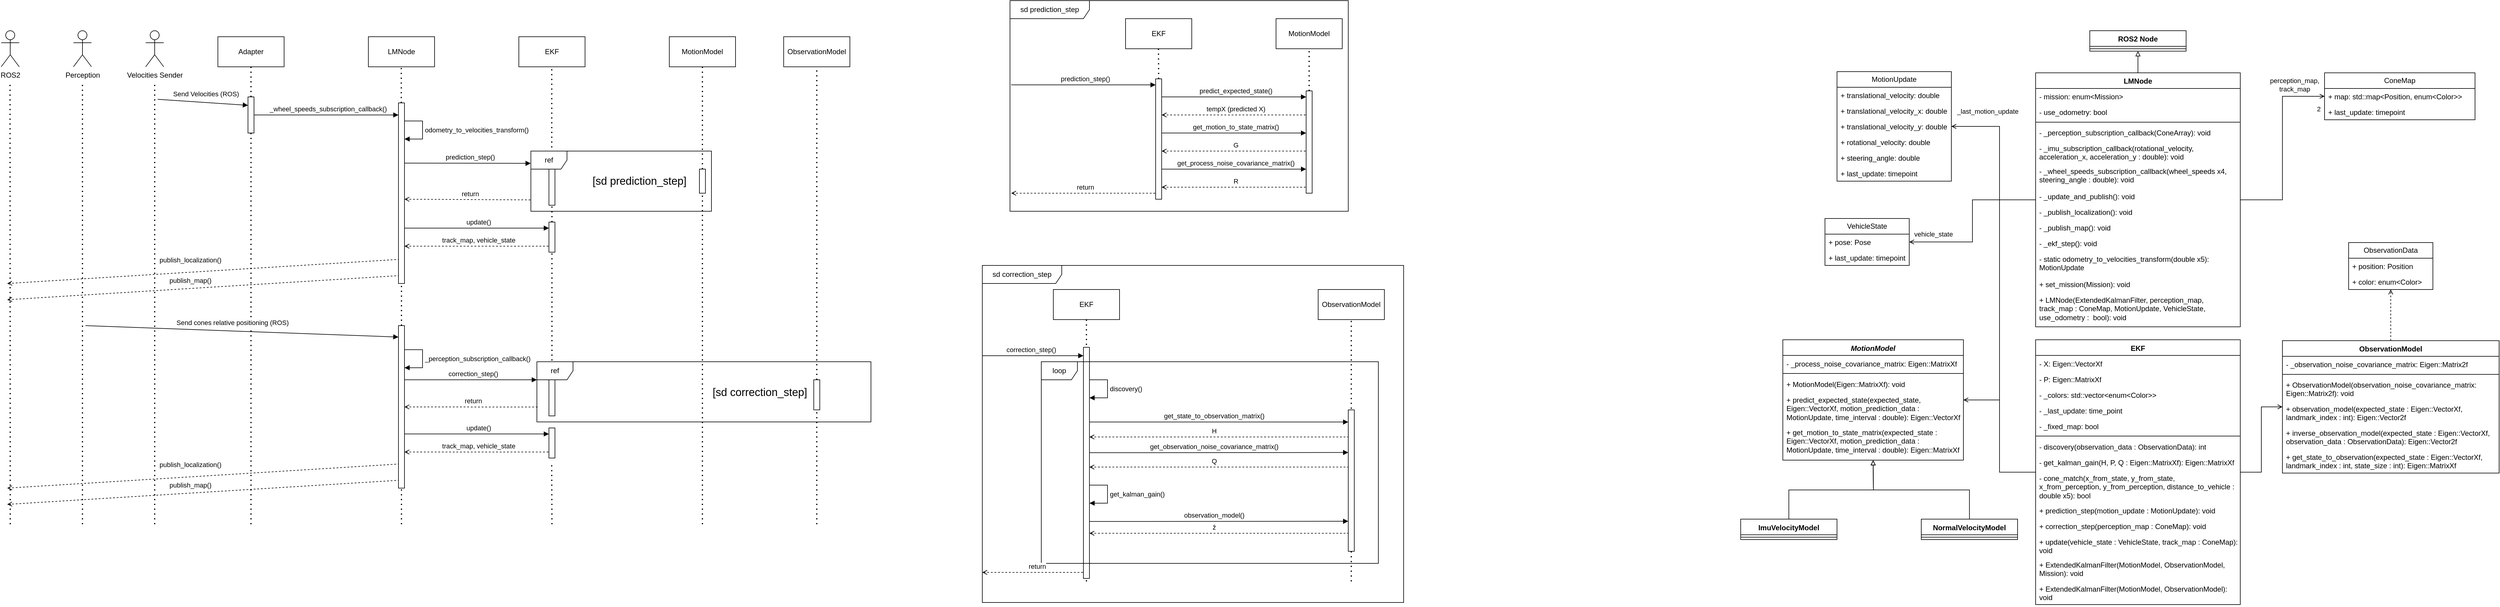 <mxfile version="22.0.3" type="device">
  <diagram name="Page-1" id="13e1069c-82ec-6db2-03f1-153e76fe0fe0">
    <mxGraphModel dx="1434" dy="843" grid="1" gridSize="10" guides="1" tooltips="1" connect="1" arrows="1" fold="1" page="1" pageScale="1" pageWidth="1100" pageHeight="850" background="none" math="0" shadow="0">
      <root>
        <mxCell id="0" />
        <mxCell id="1" parent="0" />
        <mxCell id="wvOz4HxPdu_5I187t-7B-17" value="LMNode" style="html=1;whiteSpace=wrap;" parent="1" vertex="1">
          <mxGeometry x="640" y="110" width="110" height="50" as="geometry" />
        </mxCell>
        <mxCell id="wvOz4HxPdu_5I187t-7B-18" value="EKF" style="html=1;whiteSpace=wrap;" parent="1" vertex="1">
          <mxGeometry x="890" y="110" width="110" height="50" as="geometry" />
        </mxCell>
        <mxCell id="wvOz4HxPdu_5I187t-7B-19" value="Adapter" style="html=1;whiteSpace=wrap;" parent="1" vertex="1">
          <mxGeometry x="390" y="110" width="110" height="50" as="geometry" />
        </mxCell>
        <mxCell id="wvOz4HxPdu_5I187t-7B-21" value="&lt;div&gt;Perception&lt;/div&gt;" style="shape=umlActor;verticalLabelPosition=bottom;verticalAlign=top;html=1;outlineConnect=0;" parent="1" vertex="1">
          <mxGeometry x="150" y="100" width="30" height="60" as="geometry" />
        </mxCell>
        <mxCell id="wvOz4HxPdu_5I187t-7B-22" value="Velocities Sender" style="shape=umlActor;verticalLabelPosition=bottom;verticalAlign=top;html=1;outlineConnect=0;" parent="1" vertex="1">
          <mxGeometry x="270" y="100" width="30" height="60" as="geometry" />
        </mxCell>
        <mxCell id="wvOz4HxPdu_5I187t-7B-24" value="" style="endArrow=none;dashed=1;html=1;dashPattern=1 3;strokeWidth=2;rounded=0;entryX=0.5;entryY=1;entryDx=0;entryDy=0;" parent="1" source="wvOz4HxPdu_5I187t-7B-31" target="wvOz4HxPdu_5I187t-7B-19" edge="1">
          <mxGeometry width="50" height="50" relative="1" as="geometry">
            <mxPoint x="445" y="520" as="sourcePoint" />
            <mxPoint x="580" y="210" as="targetPoint" />
          </mxGeometry>
        </mxCell>
        <mxCell id="wvOz4HxPdu_5I187t-7B-26" value="" style="endArrow=none;dashed=1;html=1;dashPattern=1 3;strokeWidth=2;rounded=0;" parent="1" edge="1">
          <mxGeometry width="50" height="50" relative="1" as="geometry">
            <mxPoint x="285" y="920" as="sourcePoint" />
            <mxPoint x="285" y="190" as="targetPoint" />
          </mxGeometry>
        </mxCell>
        <mxCell id="wvOz4HxPdu_5I187t-7B-27" value="" style="endArrow=none;dashed=1;html=1;dashPattern=1 3;strokeWidth=2;rounded=0;entryX=0.5;entryY=1;entryDx=0;entryDy=0;" parent="1" source="wvOz4HxPdu_5I187t-7B-38" edge="1">
          <mxGeometry width="50" height="50" relative="1" as="geometry">
            <mxPoint x="944.68" y="520" as="sourcePoint" />
            <mxPoint x="944.68" y="160" as="targetPoint" />
          </mxGeometry>
        </mxCell>
        <mxCell id="wvOz4HxPdu_5I187t-7B-28" value="" style="endArrow=none;dashed=1;html=1;dashPattern=1 3;strokeWidth=2;rounded=0;entryX=0.5;entryY=1;entryDx=0;entryDy=0;" parent="1" source="wvOz4HxPdu_5I187t-7B-34" edge="1">
          <mxGeometry width="50" height="50" relative="1" as="geometry">
            <mxPoint x="694.68" y="520" as="sourcePoint" />
            <mxPoint x="694.68" y="160" as="targetPoint" />
          </mxGeometry>
        </mxCell>
        <mxCell id="wvOz4HxPdu_5I187t-7B-29" value="" style="endArrow=none;dashed=1;html=1;dashPattern=1 3;strokeWidth=2;rounded=0;" parent="1" edge="1">
          <mxGeometry width="50" height="50" relative="1" as="geometry">
            <mxPoint x="165" y="920" as="sourcePoint" />
            <mxPoint x="165" y="190" as="targetPoint" />
          </mxGeometry>
        </mxCell>
        <mxCell id="wvOz4HxPdu_5I187t-7B-30" value="" style="endArrow=block;html=1;rounded=0;endFill=1;" parent="1" edge="1">
          <mxGeometry width="50" height="50" relative="1" as="geometry">
            <mxPoint x="290" y="214" as="sourcePoint" />
            <mxPoint x="440" y="224.0" as="targetPoint" />
          </mxGeometry>
        </mxCell>
        <mxCell id="wvOz4HxPdu_5I187t-7B-33" value="Send Velocities (ROS)" style="edgeLabel;html=1;align=center;verticalAlign=middle;resizable=0;points=[];" parent="wvOz4HxPdu_5I187t-7B-30" vertex="1" connectable="0">
          <mxGeometry x="-0.114" relative="1" as="geometry">
            <mxPoint x="13" y="-14" as="offset" />
          </mxGeometry>
        </mxCell>
        <mxCell id="wvOz4HxPdu_5I187t-7B-32" value="" style="endArrow=none;dashed=1;html=1;dashPattern=1 3;strokeWidth=2;rounded=0;entryX=0.5;entryY=1;entryDx=0;entryDy=0;" parent="1" target="wvOz4HxPdu_5I187t-7B-31" edge="1">
          <mxGeometry width="50" height="50" relative="1" as="geometry">
            <mxPoint x="445" y="920" as="sourcePoint" />
            <mxPoint x="445" y="160" as="targetPoint" />
          </mxGeometry>
        </mxCell>
        <mxCell id="wvOz4HxPdu_5I187t-7B-31" value="" style="html=1;points=[[0,0,0,0,5],[0,1,0,0,-5],[1,0,0,0,5],[1,1,0,0,-5]];perimeter=orthogonalPerimeter;outlineConnect=0;targetShapes=umlLifeline;portConstraint=eastwest;newEdgeStyle={&quot;curved&quot;:0,&quot;rounded&quot;:0};" parent="1" vertex="1">
          <mxGeometry x="440" y="210" width="10" height="60" as="geometry" />
        </mxCell>
        <mxCell id="wvOz4HxPdu_5I187t-7B-35" value="" style="endArrow=none;dashed=1;html=1;dashPattern=1 3;strokeWidth=2;rounded=0;entryX=0.5;entryY=1;entryDx=0;entryDy=0;" parent="1" source="wvOz4HxPdu_5I187t-7B-67" target="wvOz4HxPdu_5I187t-7B-34" edge="1">
          <mxGeometry width="50" height="50" relative="1" as="geometry">
            <mxPoint x="695" y="690" as="sourcePoint" />
            <mxPoint x="694.68" y="160" as="targetPoint" />
          </mxGeometry>
        </mxCell>
        <mxCell id="wvOz4HxPdu_5I187t-7B-34" value="" style="html=1;points=[[0,0,0,0,5],[0,1,0,0,-5],[1,0,0,0,5],[1,1,0,0,-5]];perimeter=orthogonalPerimeter;outlineConnect=0;targetShapes=umlLifeline;portConstraint=eastwest;newEdgeStyle={&quot;curved&quot;:0,&quot;rounded&quot;:0};" parent="1" vertex="1">
          <mxGeometry x="690" y="220" width="10" height="300" as="geometry" />
        </mxCell>
        <mxCell id="wvOz4HxPdu_5I187t-7B-36" value="" style="endArrow=block;html=1;rounded=0;endFill=1;" parent="1" target="wvOz4HxPdu_5I187t-7B-34" edge="1">
          <mxGeometry width="50" height="50" relative="1" as="geometry">
            <mxPoint x="450" y="240" as="sourcePoint" />
            <mxPoint x="600" y="250.0" as="targetPoint" />
          </mxGeometry>
        </mxCell>
        <mxCell id="wvOz4HxPdu_5I187t-7B-37" value="&lt;div&gt;_wheel_speeds_subscription_callback()&lt;/div&gt;" style="edgeLabel;html=1;align=center;verticalAlign=middle;resizable=0;points=[];" parent="wvOz4HxPdu_5I187t-7B-36" vertex="1" connectable="0">
          <mxGeometry x="-0.114" relative="1" as="geometry">
            <mxPoint x="16" y="-10" as="offset" />
          </mxGeometry>
        </mxCell>
        <mxCell id="wvOz4HxPdu_5I187t-7B-39" value="odometry_to_velocities_transform()" style="html=1;align=left;spacingLeft=2;endArrow=block;rounded=0;edgeStyle=orthogonalEdgeStyle;curved=0;rounded=0;" parent="1" target="wvOz4HxPdu_5I187t-7B-34" edge="1">
          <mxGeometry relative="1" as="geometry">
            <mxPoint x="700" y="250" as="sourcePoint" />
            <Array as="points">
              <mxPoint x="730" y="250" />
              <mxPoint x="730" y="280" />
            </Array>
            <mxPoint x="705" y="280" as="targetPoint" />
            <mxPoint as="offset" />
          </mxGeometry>
        </mxCell>
        <mxCell id="wvOz4HxPdu_5I187t-7B-40" value="" style="endArrow=none;dashed=1;html=1;dashPattern=1 3;strokeWidth=2;rounded=0;entryX=0.5;entryY=1;entryDx=0;entryDy=0;" parent="1" source="CueBo5CrkMlO0XCjDXR9-7" target="wvOz4HxPdu_5I187t-7B-38" edge="1">
          <mxGeometry width="50" height="50" relative="1" as="geometry">
            <mxPoint x="945" y="1090" as="sourcePoint" />
            <mxPoint x="944.68" y="160" as="targetPoint" />
          </mxGeometry>
        </mxCell>
        <mxCell id="wvOz4HxPdu_5I187t-7B-38" value="" style="html=1;points=[[0,0,0,0,5],[0,1,0,0,-5],[1,0,0,0,5],[1,1,0,0,-5]];perimeter=orthogonalPerimeter;outlineConnect=0;targetShapes=umlLifeline;portConstraint=eastwest;newEdgeStyle={&quot;curved&quot;:0,&quot;rounded&quot;:0};" parent="1" vertex="1">
          <mxGeometry x="940" y="310" width="10" height="80" as="geometry" />
        </mxCell>
        <mxCell id="wvOz4HxPdu_5I187t-7B-41" value="" style="endArrow=block;html=1;rounded=0;endFill=1;entryX=-0.001;entryY=0.204;entryDx=0;entryDy=0;entryPerimeter=0;" parent="1" target="6OGqVxHeLhcwMYVrImcY-133" edge="1">
          <mxGeometry width="50" height="50" relative="1" as="geometry">
            <mxPoint x="700" y="320" as="sourcePoint" />
            <mxPoint x="940" y="320" as="targetPoint" />
          </mxGeometry>
        </mxCell>
        <mxCell id="wvOz4HxPdu_5I187t-7B-42" value="prediction_step()" style="edgeLabel;html=1;align=center;verticalAlign=middle;resizable=0;points=[];" parent="wvOz4HxPdu_5I187t-7B-41" vertex="1" connectable="0">
          <mxGeometry x="-0.114" relative="1" as="geometry">
            <mxPoint x="16" y="-10" as="offset" />
          </mxGeometry>
        </mxCell>
        <mxCell id="wvOz4HxPdu_5I187t-7B-43" value="MotionModel" style="html=1;whiteSpace=wrap;" parent="1" vertex="1">
          <mxGeometry x="1140" y="110" width="110" height="50" as="geometry" />
        </mxCell>
        <mxCell id="wvOz4HxPdu_5I187t-7B-45" value="" style="endArrow=none;dashed=1;html=1;dashPattern=1 3;strokeWidth=2;rounded=0;entryX=0.5;entryY=1;entryDx=0;entryDy=0;" parent="1" source="wvOz4HxPdu_5I187t-7B-48" edge="1">
          <mxGeometry width="50" height="50" relative="1" as="geometry">
            <mxPoint x="1195" y="520" as="sourcePoint" />
            <mxPoint x="1195" y="160" as="targetPoint" />
          </mxGeometry>
        </mxCell>
        <mxCell id="wvOz4HxPdu_5I187t-7B-46" value="ObservationModel" style="html=1;whiteSpace=wrap;" parent="1" vertex="1">
          <mxGeometry x="1330" y="110" width="110" height="50" as="geometry" />
        </mxCell>
        <mxCell id="wvOz4HxPdu_5I187t-7B-47" value="" style="endArrow=none;dashed=1;html=1;dashPattern=1 3;strokeWidth=2;rounded=0;entryX=0.5;entryY=1;entryDx=0;entryDy=0;" parent="1" source="CueBo5CrkMlO0XCjDXR9-25" edge="1">
          <mxGeometry width="50" height="50" relative="1" as="geometry">
            <mxPoint x="1385" y="1090" as="sourcePoint" />
            <mxPoint x="1385" y="160" as="targetPoint" />
          </mxGeometry>
        </mxCell>
        <mxCell id="wvOz4HxPdu_5I187t-7B-49" value="" style="endArrow=none;dashed=1;html=1;dashPattern=1 3;strokeWidth=2;rounded=0;entryX=0.5;entryY=1;entryDx=0;entryDy=0;" parent="1" target="wvOz4HxPdu_5I187t-7B-48" edge="1">
          <mxGeometry width="50" height="50" relative="1" as="geometry">
            <mxPoint x="1195" y="920" as="sourcePoint" />
            <mxPoint x="1195" y="160" as="targetPoint" />
            <Array as="points">
              <mxPoint x="1195" y="450" />
            </Array>
          </mxGeometry>
        </mxCell>
        <mxCell id="6OGqVxHeLhcwMYVrImcY-50" value="&lt;font style=&quot;font-size: 18px;&quot;&gt;[sd correction_step]&lt;/font&gt;" style="edgeLabel;html=1;align=center;verticalAlign=middle;resizable=0;points=[];" parent="wvOz4HxPdu_5I187t-7B-49" vertex="1" connectable="0">
          <mxGeometry x="-0.403" y="4" relative="1" as="geometry">
            <mxPoint x="99" y="-55" as="offset" />
          </mxGeometry>
        </mxCell>
        <mxCell id="wvOz4HxPdu_5I187t-7B-48" value="" style="html=1;points=[[0,0,0,0,5],[0,1,0,0,-5],[1,0,0,0,5],[1,1,0,0,-5]];perimeter=orthogonalPerimeter;outlineConnect=0;targetShapes=umlLifeline;portConstraint=eastwest;newEdgeStyle={&quot;curved&quot;:0,&quot;rounded&quot;:0};" parent="1" vertex="1">
          <mxGeometry x="1190" y="330" width="10" height="40" as="geometry" />
        </mxCell>
        <mxCell id="wvOz4HxPdu_5I187t-7B-63" value="" style="endArrow=block;html=1;rounded=0;endFill=1;" parent="1" edge="1">
          <mxGeometry width="50" height="50" relative="1" as="geometry">
            <mxPoint x="170" y="590" as="sourcePoint" />
            <mxPoint x="690" y="609" as="targetPoint" />
          </mxGeometry>
        </mxCell>
        <mxCell id="wvOz4HxPdu_5I187t-7B-64" value="Send cones relative positioning (ROS)" style="edgeLabel;html=1;align=center;verticalAlign=middle;resizable=0;points=[];" parent="wvOz4HxPdu_5I187t-7B-63" vertex="1" connectable="0">
          <mxGeometry x="-0.114" relative="1" as="geometry">
            <mxPoint x="13" y="-14" as="offset" />
          </mxGeometry>
        </mxCell>
        <mxCell id="wvOz4HxPdu_5I187t-7B-68" value="" style="endArrow=none;dashed=1;html=1;dashPattern=1 3;strokeWidth=2;rounded=0;entryX=0.5;entryY=1;entryDx=0;entryDy=0;" parent="1" target="wvOz4HxPdu_5I187t-7B-67" edge="1">
          <mxGeometry width="50" height="50" relative="1" as="geometry">
            <mxPoint x="695" y="920" as="sourcePoint" />
            <mxPoint x="695" y="330" as="targetPoint" />
          </mxGeometry>
        </mxCell>
        <mxCell id="wvOz4HxPdu_5I187t-7B-67" value="" style="html=1;points=[[0,0,0,0,5],[0,1,0,0,-5],[1,0,0,0,5],[1,1,0,0,-5]];perimeter=orthogonalPerimeter;outlineConnect=0;targetShapes=umlLifeline;portConstraint=eastwest;newEdgeStyle={&quot;curved&quot;:0,&quot;rounded&quot;:0};" parent="1" vertex="1">
          <mxGeometry x="690" y="590" width="10" height="270" as="geometry" />
        </mxCell>
        <mxCell id="CueBo5CrkMlO0XCjDXR9-5" value="" style="endArrow=block;html=1;rounded=0;endFill=1;" parent="1" edge="1">
          <mxGeometry width="50" height="50" relative="1" as="geometry">
            <mxPoint x="700" y="428" as="sourcePoint" />
            <mxPoint x="940" y="428" as="targetPoint" />
          </mxGeometry>
        </mxCell>
        <mxCell id="CueBo5CrkMlO0XCjDXR9-6" value="update()" style="edgeLabel;html=1;align=center;verticalAlign=middle;resizable=0;points=[];" parent="CueBo5CrkMlO0XCjDXR9-5" vertex="1" connectable="0">
          <mxGeometry x="-0.114" relative="1" as="geometry">
            <mxPoint x="16" y="-10" as="offset" />
          </mxGeometry>
        </mxCell>
        <mxCell id="CueBo5CrkMlO0XCjDXR9-8" value="" style="endArrow=none;dashed=1;html=1;dashPattern=1 3;strokeWidth=2;rounded=0;entryX=0.5;entryY=1;entryDx=0;entryDy=0;" parent="1" source="CueBo5CrkMlO0XCjDXR9-19" target="CueBo5CrkMlO0XCjDXR9-7" edge="1">
          <mxGeometry width="50" height="50" relative="1" as="geometry">
            <mxPoint x="945" y="1090" as="sourcePoint" />
            <mxPoint x="945" y="510" as="targetPoint" />
          </mxGeometry>
        </mxCell>
        <mxCell id="CueBo5CrkMlO0XCjDXR9-7" value="" style="html=1;points=[[0,0,0,0,5],[0,1,0,0,-5],[1,0,0,0,5],[1,1,0,0,-5]];perimeter=orthogonalPerimeter;outlineConnect=0;targetShapes=umlLifeline;portConstraint=eastwest;newEdgeStyle={&quot;curved&quot;:0,&quot;rounded&quot;:0};" parent="1" vertex="1">
          <mxGeometry x="940" y="418" width="10" height="50" as="geometry" />
        </mxCell>
        <mxCell id="CueBo5CrkMlO0XCjDXR9-9" value="" style="endArrow=none;html=1;rounded=0;endFill=0;startArrow=open;startFill=0;dashed=1;" parent="1" edge="1">
          <mxGeometry width="50" height="50" relative="1" as="geometry">
            <mxPoint x="700" y="458" as="sourcePoint" />
            <mxPoint x="940" y="458" as="targetPoint" />
          </mxGeometry>
        </mxCell>
        <mxCell id="CueBo5CrkMlO0XCjDXR9-10" value="track_map, vehicle_state" style="edgeLabel;html=1;align=center;verticalAlign=middle;resizable=0;points=[];" parent="CueBo5CrkMlO0XCjDXR9-9" vertex="1" connectable="0">
          <mxGeometry x="-0.114" relative="1" as="geometry">
            <mxPoint x="16" y="-10" as="offset" />
          </mxGeometry>
        </mxCell>
        <mxCell id="CueBo5CrkMlO0XCjDXR9-12" value="&lt;div&gt;ROS2&lt;/div&gt;" style="shape=umlActor;verticalLabelPosition=bottom;verticalAlign=top;html=1;outlineConnect=0;" parent="1" vertex="1">
          <mxGeometry x="30" y="100" width="30" height="60" as="geometry" />
        </mxCell>
        <mxCell id="CueBo5CrkMlO0XCjDXR9-13" value="" style="endArrow=none;dashed=1;html=1;dashPattern=1 3;strokeWidth=2;rounded=0;" parent="1" edge="1">
          <mxGeometry width="50" height="50" relative="1" as="geometry">
            <mxPoint x="45" y="920" as="sourcePoint" />
            <mxPoint x="44.66" y="190" as="targetPoint" />
          </mxGeometry>
        </mxCell>
        <mxCell id="CueBo5CrkMlO0XCjDXR9-14" value="" style="endArrow=none;html=1;rounded=0;endFill=0;startArrow=open;startFill=0;dashed=1;" parent="1" edge="1">
          <mxGeometry width="50" height="50" relative="1" as="geometry">
            <mxPoint x="40" y="520" as="sourcePoint" />
            <mxPoint x="690" y="480" as="targetPoint" />
          </mxGeometry>
        </mxCell>
        <mxCell id="CueBo5CrkMlO0XCjDXR9-15" value="publish_localization()" style="edgeLabel;html=1;align=center;verticalAlign=middle;resizable=0;points=[];" parent="CueBo5CrkMlO0XCjDXR9-14" vertex="1" connectable="0">
          <mxGeometry x="-0.114" relative="1" as="geometry">
            <mxPoint x="16" y="-22" as="offset" />
          </mxGeometry>
        </mxCell>
        <mxCell id="CueBo5CrkMlO0XCjDXR9-17" value="" style="endArrow=none;html=1;rounded=0;endFill=0;startArrow=open;startFill=0;dashed=1;" parent="1" edge="1">
          <mxGeometry width="50" height="50" relative="1" as="geometry">
            <mxPoint x="40" y="547" as="sourcePoint" />
            <mxPoint x="690" y="507" as="targetPoint" />
          </mxGeometry>
        </mxCell>
        <mxCell id="CueBo5CrkMlO0XCjDXR9-18" value="publish_map()" style="edgeLabel;html=1;align=center;verticalAlign=middle;resizable=0;points=[];" parent="CueBo5CrkMlO0XCjDXR9-17" vertex="1" connectable="0">
          <mxGeometry x="-0.114" relative="1" as="geometry">
            <mxPoint x="16" y="-15" as="offset" />
          </mxGeometry>
        </mxCell>
        <mxCell id="CueBo5CrkMlO0XCjDXR9-19" value="" style="html=1;points=[[0,0,0,0,5],[0,1,0,0,-5],[1,0,0,0,5],[1,1,0,0,-5]];perimeter=orthogonalPerimeter;outlineConnect=0;targetShapes=umlLifeline;portConstraint=eastwest;newEdgeStyle={&quot;curved&quot;:0,&quot;rounded&quot;:0};" parent="1" vertex="1">
          <mxGeometry x="940" y="680" width="10" height="60" as="geometry" />
        </mxCell>
        <mxCell id="CueBo5CrkMlO0XCjDXR9-21" value="" style="endArrow=block;html=1;rounded=0;endFill=1;" parent="1" edge="1">
          <mxGeometry width="50" height="50" relative="1" as="geometry">
            <mxPoint x="700" y="680" as="sourcePoint" />
            <mxPoint x="920" y="680" as="targetPoint" />
          </mxGeometry>
        </mxCell>
        <mxCell id="CueBo5CrkMlO0XCjDXR9-22" value="correction_step()" style="edgeLabel;html=1;align=center;verticalAlign=middle;resizable=0;points=[];" parent="CueBo5CrkMlO0XCjDXR9-21" vertex="1" connectable="0">
          <mxGeometry x="-0.114" relative="1" as="geometry">
            <mxPoint x="16" y="-10" as="offset" />
          </mxGeometry>
        </mxCell>
        <mxCell id="CueBo5CrkMlO0XCjDXR9-25" value="" style="html=1;points=[[0,0,0,0,5],[0,1,0,0,-5],[1,0,0,0,5],[1,1,0,0,-5]];perimeter=orthogonalPerimeter;outlineConnect=0;targetShapes=umlLifeline;portConstraint=eastwest;newEdgeStyle={&quot;curved&quot;:0,&quot;rounded&quot;:0};" parent="1" vertex="1">
          <mxGeometry x="1380" y="680" width="10" height="50" as="geometry" />
        </mxCell>
        <mxCell id="6OGqVxHeLhcwMYVrImcY-25" value="" style="endArrow=none;dashed=1;html=1;dashPattern=1 3;strokeWidth=2;rounded=0;entryX=0.5;entryY=1;entryDx=0;entryDy=0;" parent="1" target="6OGqVxHeLhcwMYVrImcY-26" edge="1">
          <mxGeometry width="50" height="50" relative="1" as="geometry">
            <mxPoint x="1833" y="1015" as="sourcePoint" />
            <mxPoint x="1833" y="515" as="targetPoint" />
          </mxGeometry>
        </mxCell>
        <mxCell id="6OGqVxHeLhcwMYVrImcY-26" value="" style="html=1;points=[[0,0,0,0,5],[0,1,0,0,-5],[1,0,0,0,5],[1,1,0,0,-5]];perimeter=orthogonalPerimeter;outlineConnect=0;targetShapes=umlLifeline;portConstraint=eastwest;newEdgeStyle={&quot;curved&quot;:0,&quot;rounded&quot;:0};" parent="1" vertex="1">
          <mxGeometry x="1828" y="626" width="10" height="384" as="geometry" />
        </mxCell>
        <mxCell id="6OGqVxHeLhcwMYVrImcY-28" value="" style="endArrow=none;dashed=1;html=1;dashPattern=1 3;strokeWidth=2;rounded=0;entryX=0.5;entryY=1;entryDx=0;entryDy=0;" parent="1" target="6OGqVxHeLhcwMYVrImcY-29" edge="1">
          <mxGeometry width="50" height="50" relative="1" as="geometry">
            <mxPoint x="2273" y="1015" as="sourcePoint" />
            <mxPoint x="2273" y="85" as="targetPoint" />
          </mxGeometry>
        </mxCell>
        <mxCell id="6OGqVxHeLhcwMYVrImcY-30" value="" style="endArrow=block;html=1;rounded=0;endFill=1;" parent="1" edge="1">
          <mxGeometry width="50" height="50" relative="1" as="geometry">
            <mxPoint x="1838" y="750.16" as="sourcePoint" />
            <mxPoint x="2268" y="750.16" as="targetPoint" />
          </mxGeometry>
        </mxCell>
        <mxCell id="6OGqVxHeLhcwMYVrImcY-31" value="get_state_to_observation_matrix()" style="edgeLabel;html=1;align=center;verticalAlign=middle;resizable=0;points=[];" parent="6OGqVxHeLhcwMYVrImcY-30" vertex="1" connectable="0">
          <mxGeometry x="-0.114" relative="1" as="geometry">
            <mxPoint x="16" y="-10" as="offset" />
          </mxGeometry>
        </mxCell>
        <mxCell id="6OGqVxHeLhcwMYVrImcY-32" value="" style="endArrow=block;html=1;rounded=0;endFill=1;" parent="1" edge="1">
          <mxGeometry width="50" height="50" relative="1" as="geometry">
            <mxPoint x="1838" y="801.16" as="sourcePoint" />
            <mxPoint x="2268" y="800.75" as="targetPoint" />
          </mxGeometry>
        </mxCell>
        <mxCell id="6OGqVxHeLhcwMYVrImcY-33" value="get_observation_noise_covariance_matrix()" style="edgeLabel;html=1;align=center;verticalAlign=middle;resizable=0;points=[];" parent="6OGqVxHeLhcwMYVrImcY-32" vertex="1" connectable="0">
          <mxGeometry x="-0.114" relative="1" as="geometry">
            <mxPoint x="16" y="-10" as="offset" />
          </mxGeometry>
        </mxCell>
        <mxCell id="6OGqVxHeLhcwMYVrImcY-34" value="" style="endArrow=block;html=1;rounded=0;endFill=1;" parent="1" edge="1">
          <mxGeometry width="50" height="50" relative="1" as="geometry">
            <mxPoint x="1838" y="915.41" as="sourcePoint" />
            <mxPoint x="2268" y="915" as="targetPoint" />
          </mxGeometry>
        </mxCell>
        <mxCell id="6OGqVxHeLhcwMYVrImcY-35" value="observation_model()" style="edgeLabel;html=1;align=center;verticalAlign=middle;resizable=0;points=[];" parent="6OGqVxHeLhcwMYVrImcY-34" vertex="1" connectable="0">
          <mxGeometry x="-0.114" relative="1" as="geometry">
            <mxPoint x="16" y="-10" as="offset" />
          </mxGeometry>
        </mxCell>
        <mxCell id="6OGqVxHeLhcwMYVrImcY-36" value="get_kalman_gain()" style="html=1;align=left;spacingLeft=2;endArrow=block;rounded=0;edgeStyle=orthogonalEdgeStyle;curved=0;rounded=0;" parent="1" edge="1">
          <mxGeometry relative="1" as="geometry">
            <mxPoint x="1838" y="855" as="sourcePoint" />
            <Array as="points">
              <mxPoint x="1868" y="855" />
              <mxPoint x="1868" y="885" />
            </Array>
            <mxPoint x="1838" y="885" as="targetPoint" />
          </mxGeometry>
        </mxCell>
        <mxCell id="6OGqVxHeLhcwMYVrImcY-37" value="" style="endArrow=none;html=1;rounded=0;endFill=0;startArrow=open;startFill=0;dashed=1;" parent="1" edge="1">
          <mxGeometry width="50" height="50" relative="1" as="geometry">
            <mxPoint x="1838" y="825" as="sourcePoint" />
            <mxPoint x="2268" y="825" as="targetPoint" />
          </mxGeometry>
        </mxCell>
        <mxCell id="6OGqVxHeLhcwMYVrImcY-38" value="Q" style="edgeLabel;html=1;align=center;verticalAlign=middle;resizable=0;points=[];" parent="6OGqVxHeLhcwMYVrImcY-37" vertex="1" connectable="0">
          <mxGeometry x="-0.114" relative="1" as="geometry">
            <mxPoint x="16" y="-10" as="offset" />
          </mxGeometry>
        </mxCell>
        <mxCell id="6OGqVxHeLhcwMYVrImcY-39" value="" style="endArrow=none;html=1;rounded=0;endFill=0;startArrow=open;startFill=0;dashed=1;" parent="1" edge="1">
          <mxGeometry width="50" height="50" relative="1" as="geometry">
            <mxPoint x="1838" y="775" as="sourcePoint" />
            <mxPoint x="2268" y="775" as="targetPoint" />
          </mxGeometry>
        </mxCell>
        <mxCell id="6OGqVxHeLhcwMYVrImcY-40" value="H" style="edgeLabel;html=1;align=center;verticalAlign=middle;resizable=0;points=[];" parent="6OGqVxHeLhcwMYVrImcY-39" vertex="1" connectable="0">
          <mxGeometry x="-0.114" relative="1" as="geometry">
            <mxPoint x="16" y="-10" as="offset" />
          </mxGeometry>
        </mxCell>
        <mxCell id="6OGqVxHeLhcwMYVrImcY-41" value="" style="endArrow=none;html=1;rounded=0;endFill=0;startArrow=open;startFill=0;dashed=1;" parent="1" edge="1">
          <mxGeometry width="50" height="50" relative="1" as="geometry">
            <mxPoint x="1838" y="935" as="sourcePoint" />
            <mxPoint x="2268" y="935" as="targetPoint" />
          </mxGeometry>
        </mxCell>
        <mxCell id="6OGqVxHeLhcwMYVrImcY-42" value="ẑ" style="edgeLabel;html=1;align=center;verticalAlign=middle;resizable=0;points=[];" parent="6OGqVxHeLhcwMYVrImcY-41" vertex="1" connectable="0">
          <mxGeometry x="-0.114" relative="1" as="geometry">
            <mxPoint x="16" y="-10" as="offset" />
          </mxGeometry>
        </mxCell>
        <mxCell id="6OGqVxHeLhcwMYVrImcY-43" value="loop" style="shape=umlFrame;whiteSpace=wrap;html=1;pointerEvents=0;" parent="1" vertex="1">
          <mxGeometry x="1758" y="650" width="560" height="335" as="geometry" />
        </mxCell>
        <mxCell id="6OGqVxHeLhcwMYVrImcY-45" value="" style="endArrow=none;dashed=1;html=1;dashPattern=1 3;strokeWidth=2;rounded=0;" parent="1" source="6OGqVxHeLhcwMYVrImcY-44" target="6OGqVxHeLhcwMYVrImcY-26" edge="1">
          <mxGeometry width="50" height="50" relative="1" as="geometry">
            <mxPoint x="1833" y="624" as="sourcePoint" />
            <mxPoint x="1833" y="590" as="targetPoint" />
          </mxGeometry>
        </mxCell>
        <mxCell id="6OGqVxHeLhcwMYVrImcY-46" value="ObservationModel" style="html=1;whiteSpace=wrap;" parent="1" vertex="1">
          <mxGeometry x="2218" y="530" width="110" height="50" as="geometry" />
        </mxCell>
        <mxCell id="6OGqVxHeLhcwMYVrImcY-47" value="" style="endArrow=none;dashed=1;html=1;dashPattern=1 3;strokeWidth=2;rounded=0;exitX=0.5;exitY=0.094;exitDx=0;exitDy=0;exitPerimeter=0;entryX=0.5;entryY=1;entryDx=0;entryDy=0;" parent="1" source="6OGqVxHeLhcwMYVrImcY-29" target="6OGqVxHeLhcwMYVrImcY-46" edge="1">
          <mxGeometry width="50" height="50" relative="1" as="geometry">
            <mxPoint x="2273" y="1040" as="sourcePoint" />
            <mxPoint x="2273" y="600" as="targetPoint" />
          </mxGeometry>
        </mxCell>
        <mxCell id="6OGqVxHeLhcwMYVrImcY-29" value="" style="html=1;points=[[0,0,0,0,5],[0,1,0,0,-5],[1,0,0,0,5],[1,1,0,0,-5]];perimeter=orthogonalPerimeter;outlineConnect=0;targetShapes=umlLifeline;portConstraint=eastwest;newEdgeStyle={&quot;curved&quot;:0,&quot;rounded&quot;:0};" parent="1" vertex="1">
          <mxGeometry x="2268" y="730" width="10" height="235" as="geometry" />
        </mxCell>
        <mxCell id="6OGqVxHeLhcwMYVrImcY-44" value="EKF" style="html=1;whiteSpace=wrap;" parent="1" vertex="1">
          <mxGeometry x="1778" y="530" width="110" height="50" as="geometry" />
        </mxCell>
        <mxCell id="6OGqVxHeLhcwMYVrImcY-51" value="" style="endArrow=block;html=1;rounded=0;endFill=1;" parent="1" edge="1">
          <mxGeometry width="50" height="50" relative="1" as="geometry">
            <mxPoint x="1660" y="640" as="sourcePoint" />
            <mxPoint x="1828" y="640" as="targetPoint" />
          </mxGeometry>
        </mxCell>
        <mxCell id="6OGqVxHeLhcwMYVrImcY-52" value="correction_step()" style="edgeLabel;html=1;align=center;verticalAlign=middle;resizable=0;points=[];" parent="6OGqVxHeLhcwMYVrImcY-51" vertex="1" connectable="0">
          <mxGeometry x="-0.114" relative="1" as="geometry">
            <mxPoint x="6" y="-10" as="offset" />
          </mxGeometry>
        </mxCell>
        <mxCell id="6OGqVxHeLhcwMYVrImcY-53" value="sd correction_step" style="shape=umlFrame;whiteSpace=wrap;html=1;pointerEvents=0;width=132;height=30;" parent="1" vertex="1">
          <mxGeometry x="1660" y="490" width="700" height="560" as="geometry" />
        </mxCell>
        <mxCell id="6OGqVxHeLhcwMYVrImcY-49" value="ref" style="shape=umlFrame;whiteSpace=wrap;html=1;pointerEvents=0;" parent="1" vertex="1">
          <mxGeometry x="920" y="650" width="555" height="100" as="geometry" />
        </mxCell>
        <mxCell id="6OGqVxHeLhcwMYVrImcY-54" value="" style="endArrow=none;dashed=1;html=1;dashPattern=1 3;strokeWidth=2;rounded=0;" parent="1" edge="1">
          <mxGeometry width="50" height="50" relative="1" as="geometry">
            <mxPoint x="1385" y="920" as="sourcePoint" />
            <mxPoint x="1385" y="730" as="targetPoint" />
          </mxGeometry>
        </mxCell>
        <mxCell id="6OGqVxHeLhcwMYVrImcY-55" value="" style="endArrow=none;html=1;rounded=0;endFill=0;startArrow=open;startFill=0;dashed=1;entryX=-0.001;entryY=0.811;entryDx=0;entryDy=0;entryPerimeter=0;" parent="1" target="6OGqVxHeLhcwMYVrImcY-133" edge="1">
          <mxGeometry width="50" height="50" relative="1" as="geometry">
            <mxPoint x="700" y="380" as="sourcePoint" />
            <mxPoint x="940" y="380" as="targetPoint" />
          </mxGeometry>
        </mxCell>
        <mxCell id="6OGqVxHeLhcwMYVrImcY-56" value="return" style="edgeLabel;html=1;align=center;verticalAlign=middle;resizable=0;points=[];" parent="6OGqVxHeLhcwMYVrImcY-55" vertex="1" connectable="0">
          <mxGeometry x="-0.114" relative="1" as="geometry">
            <mxPoint x="16" y="-10" as="offset" />
          </mxGeometry>
        </mxCell>
        <mxCell id="6OGqVxHeLhcwMYVrImcY-57" value="" style="endArrow=none;html=1;rounded=0;endFill=0;startArrow=open;startFill=0;dashed=1;entryX=0.002;entryY=0.753;entryDx=0;entryDy=0;entryPerimeter=0;" parent="1" target="6OGqVxHeLhcwMYVrImcY-49" edge="1">
          <mxGeometry width="50" height="50" relative="1" as="geometry">
            <mxPoint x="700" y="725.08" as="sourcePoint" />
            <mxPoint x="940" y="725.08" as="targetPoint" />
          </mxGeometry>
        </mxCell>
        <mxCell id="6OGqVxHeLhcwMYVrImcY-58" value="return" style="edgeLabel;html=1;align=center;verticalAlign=middle;resizable=0;points=[];" parent="6OGqVxHeLhcwMYVrImcY-57" vertex="1" connectable="0">
          <mxGeometry x="-0.114" relative="1" as="geometry">
            <mxPoint x="16" y="-10" as="offset" />
          </mxGeometry>
        </mxCell>
        <mxCell id="6OGqVxHeLhcwMYVrImcY-59" value="" style="endArrow=none;dashed=1;html=1;dashPattern=1 3;strokeWidth=2;rounded=0;entryX=0.5;entryY=1;entryDx=0;entryDy=0;" parent="1" edge="1">
          <mxGeometry width="50" height="50" relative="1" as="geometry">
            <mxPoint x="945" y="920" as="sourcePoint" />
            <mxPoint x="944.58" y="820" as="targetPoint" />
          </mxGeometry>
        </mxCell>
        <mxCell id="6OGqVxHeLhcwMYVrImcY-61" value="" style="endArrow=block;html=1;rounded=0;endFill=1;" parent="1" edge="1">
          <mxGeometry width="50" height="50" relative="1" as="geometry">
            <mxPoint x="700" y="770" as="sourcePoint" />
            <mxPoint x="940" y="770" as="targetPoint" />
          </mxGeometry>
        </mxCell>
        <mxCell id="6OGqVxHeLhcwMYVrImcY-62" value="update()" style="edgeLabel;html=1;align=center;verticalAlign=middle;resizable=0;points=[];" parent="6OGqVxHeLhcwMYVrImcY-61" vertex="1" connectable="0">
          <mxGeometry x="-0.114" relative="1" as="geometry">
            <mxPoint x="16" y="-10" as="offset" />
          </mxGeometry>
        </mxCell>
        <mxCell id="6OGqVxHeLhcwMYVrImcY-63" value="" style="html=1;points=[[0,0,0,0,5],[0,1,0,0,-5],[1,0,0,0,5],[1,1,0,0,-5]];perimeter=orthogonalPerimeter;outlineConnect=0;targetShapes=umlLifeline;portConstraint=eastwest;newEdgeStyle={&quot;curved&quot;:0,&quot;rounded&quot;:0};" parent="1" vertex="1">
          <mxGeometry x="940" y="760" width="10" height="50" as="geometry" />
        </mxCell>
        <mxCell id="6OGqVxHeLhcwMYVrImcY-64" value="" style="endArrow=none;html=1;rounded=0;endFill=0;startArrow=open;startFill=0;dashed=1;" parent="1" edge="1">
          <mxGeometry width="50" height="50" relative="1" as="geometry">
            <mxPoint x="700" y="800" as="sourcePoint" />
            <mxPoint x="940" y="800" as="targetPoint" />
          </mxGeometry>
        </mxCell>
        <mxCell id="6OGqVxHeLhcwMYVrImcY-65" value="track_map, vehicle_state" style="edgeLabel;html=1;align=center;verticalAlign=middle;resizable=0;points=[];" parent="6OGqVxHeLhcwMYVrImcY-64" vertex="1" connectable="0">
          <mxGeometry x="-0.114" relative="1" as="geometry">
            <mxPoint x="16" y="-10" as="offset" />
          </mxGeometry>
        </mxCell>
        <mxCell id="6OGqVxHeLhcwMYVrImcY-66" value="" style="endArrow=none;html=1;rounded=0;endFill=0;startArrow=open;startFill=0;dashed=1;" parent="1" edge="1">
          <mxGeometry width="50" height="50" relative="1" as="geometry">
            <mxPoint x="40" y="860" as="sourcePoint" />
            <mxPoint x="690" y="820" as="targetPoint" />
          </mxGeometry>
        </mxCell>
        <mxCell id="6OGqVxHeLhcwMYVrImcY-67" value="publish_localization()" style="edgeLabel;html=1;align=center;verticalAlign=middle;resizable=0;points=[];" parent="6OGqVxHeLhcwMYVrImcY-66" vertex="1" connectable="0">
          <mxGeometry x="-0.114" relative="1" as="geometry">
            <mxPoint x="16" y="-22" as="offset" />
          </mxGeometry>
        </mxCell>
        <mxCell id="6OGqVxHeLhcwMYVrImcY-68" value="" style="endArrow=none;html=1;rounded=0;endFill=0;startArrow=open;startFill=0;dashed=1;" parent="1" edge="1">
          <mxGeometry width="50" height="50" relative="1" as="geometry">
            <mxPoint x="40" y="887" as="sourcePoint" />
            <mxPoint x="690" y="847" as="targetPoint" />
          </mxGeometry>
        </mxCell>
        <mxCell id="6OGqVxHeLhcwMYVrImcY-69" value="publish_map()" style="edgeLabel;html=1;align=center;verticalAlign=middle;resizable=0;points=[];" parent="6OGqVxHeLhcwMYVrImcY-68" vertex="1" connectable="0">
          <mxGeometry x="-0.114" relative="1" as="geometry">
            <mxPoint x="16" y="-15" as="offset" />
          </mxGeometry>
        </mxCell>
        <mxCell id="6OGqVxHeLhcwMYVrImcY-70" value="_perception_subscription_callback()" style="html=1;align=left;spacingLeft=2;endArrow=block;rounded=0;edgeStyle=orthogonalEdgeStyle;curved=0;rounded=0;" parent="1" edge="1">
          <mxGeometry relative="1" as="geometry">
            <mxPoint x="700" y="630" as="sourcePoint" />
            <Array as="points">
              <mxPoint x="730" y="630" />
              <mxPoint x="730" y="660" />
            </Array>
            <mxPoint x="700" y="660" as="targetPoint" />
            <mxPoint as="offset" />
          </mxGeometry>
        </mxCell>
        <mxCell id="6OGqVxHeLhcwMYVrImcY-107" value="" style="html=1;points=[[0,0,0,0,5],[0,1,0,0,-5],[1,0,0,0,5],[1,1,0,0,-5]];perimeter=orthogonalPerimeter;outlineConnect=0;targetShapes=umlLifeline;portConstraint=eastwest;newEdgeStyle={&quot;curved&quot;:0,&quot;rounded&quot;:0};" parent="1" vertex="1">
          <mxGeometry x="1948" y="180" width="10" height="200" as="geometry" />
        </mxCell>
        <mxCell id="6OGqVxHeLhcwMYVrImcY-108" value="" style="endArrow=block;html=1;rounded=0;endFill=1;" parent="1" edge="1">
          <mxGeometry width="50" height="50" relative="1" as="geometry">
            <mxPoint x="1708" y="190" as="sourcePoint" />
            <mxPoint x="1948" y="190" as="targetPoint" />
          </mxGeometry>
        </mxCell>
        <mxCell id="6OGqVxHeLhcwMYVrImcY-109" value="prediction_step()" style="edgeLabel;html=1;align=center;verticalAlign=middle;resizable=0;points=[];" parent="6OGqVxHeLhcwMYVrImcY-108" vertex="1" connectable="0">
          <mxGeometry x="-0.114" relative="1" as="geometry">
            <mxPoint x="16" y="-10" as="offset" />
          </mxGeometry>
        </mxCell>
        <mxCell id="6OGqVxHeLhcwMYVrImcY-110" value="" style="html=1;points=[[0,0,0,0,5],[0,1,0,0,-5],[1,0,0,0,5],[1,1,0,0,-5]];perimeter=orthogonalPerimeter;outlineConnect=0;targetShapes=umlLifeline;portConstraint=eastwest;newEdgeStyle={&quot;curved&quot;:0,&quot;rounded&quot;:0};" parent="1" vertex="1">
          <mxGeometry x="2198" y="200" width="10" height="170" as="geometry" />
        </mxCell>
        <mxCell id="6OGqVxHeLhcwMYVrImcY-111" value="" style="endArrow=block;html=1;rounded=0;endFill=1;" parent="1" edge="1">
          <mxGeometry width="50" height="50" relative="1" as="geometry">
            <mxPoint x="1958" y="210" as="sourcePoint" />
            <mxPoint x="2198" y="210" as="targetPoint" />
          </mxGeometry>
        </mxCell>
        <mxCell id="6OGqVxHeLhcwMYVrImcY-112" value="predict_expected_state()" style="edgeLabel;html=1;align=center;verticalAlign=middle;resizable=0;points=[];" parent="6OGqVxHeLhcwMYVrImcY-111" vertex="1" connectable="0">
          <mxGeometry x="-0.114" relative="1" as="geometry">
            <mxPoint x="16" y="-10" as="offset" />
          </mxGeometry>
        </mxCell>
        <mxCell id="6OGqVxHeLhcwMYVrImcY-113" value="" style="endArrow=block;html=1;rounded=0;endFill=1;" parent="1" edge="1">
          <mxGeometry width="50" height="50" relative="1" as="geometry">
            <mxPoint x="1958" y="270" as="sourcePoint" />
            <mxPoint x="2198" y="270" as="targetPoint" />
          </mxGeometry>
        </mxCell>
        <mxCell id="6OGqVxHeLhcwMYVrImcY-114" value="get_motion_to_state_matrix()" style="edgeLabel;html=1;align=center;verticalAlign=middle;resizable=0;points=[];" parent="6OGqVxHeLhcwMYVrImcY-113" vertex="1" connectable="0">
          <mxGeometry x="-0.114" relative="1" as="geometry">
            <mxPoint x="16" y="-10" as="offset" />
          </mxGeometry>
        </mxCell>
        <mxCell id="6OGqVxHeLhcwMYVrImcY-115" value="" style="endArrow=block;html=1;rounded=0;endFill=1;" parent="1" edge="1">
          <mxGeometry width="50" height="50" relative="1" as="geometry">
            <mxPoint x="1958" y="330" as="sourcePoint" />
            <mxPoint x="2198" y="330" as="targetPoint" />
          </mxGeometry>
        </mxCell>
        <mxCell id="6OGqVxHeLhcwMYVrImcY-116" value="get_process_noise_covariance_matrix()" style="edgeLabel;html=1;align=center;verticalAlign=middle;resizable=0;points=[];" parent="6OGqVxHeLhcwMYVrImcY-115" vertex="1" connectable="0">
          <mxGeometry x="-0.114" relative="1" as="geometry">
            <mxPoint x="16" y="-10" as="offset" />
          </mxGeometry>
        </mxCell>
        <mxCell id="6OGqVxHeLhcwMYVrImcY-117" value="" style="endArrow=none;html=1;rounded=0;endFill=0;startArrow=open;startFill=0;dashed=1;" parent="1" edge="1">
          <mxGeometry width="50" height="50" relative="1" as="geometry">
            <mxPoint x="1958" y="240" as="sourcePoint" />
            <mxPoint x="2198" y="240" as="targetPoint" />
          </mxGeometry>
        </mxCell>
        <mxCell id="6OGqVxHeLhcwMYVrImcY-118" value="tempX (predicted X)" style="edgeLabel;html=1;align=center;verticalAlign=middle;resizable=0;points=[];" parent="6OGqVxHeLhcwMYVrImcY-117" vertex="1" connectable="0">
          <mxGeometry x="-0.114" relative="1" as="geometry">
            <mxPoint x="16" y="-10" as="offset" />
          </mxGeometry>
        </mxCell>
        <mxCell id="6OGqVxHeLhcwMYVrImcY-119" value="" style="endArrow=none;html=1;rounded=0;endFill=0;startArrow=open;startFill=0;dashed=1;" parent="1" edge="1">
          <mxGeometry width="50" height="50" relative="1" as="geometry">
            <mxPoint x="1958" y="360" as="sourcePoint" />
            <mxPoint x="2198" y="360" as="targetPoint" />
          </mxGeometry>
        </mxCell>
        <mxCell id="6OGqVxHeLhcwMYVrImcY-120" value="R" style="edgeLabel;html=1;align=center;verticalAlign=middle;resizable=0;points=[];" parent="6OGqVxHeLhcwMYVrImcY-119" vertex="1" connectable="0">
          <mxGeometry x="-0.114" relative="1" as="geometry">
            <mxPoint x="16" y="-10" as="offset" />
          </mxGeometry>
        </mxCell>
        <mxCell id="6OGqVxHeLhcwMYVrImcY-121" value="" style="endArrow=none;html=1;rounded=0;endFill=0;startArrow=open;startFill=0;dashed=1;" parent="1" edge="1">
          <mxGeometry width="50" height="50" relative="1" as="geometry">
            <mxPoint x="1958" y="300" as="sourcePoint" />
            <mxPoint x="2198" y="300" as="targetPoint" />
          </mxGeometry>
        </mxCell>
        <mxCell id="6OGqVxHeLhcwMYVrImcY-122" value="G" style="edgeLabel;html=1;align=center;verticalAlign=middle;resizable=0;points=[];" parent="6OGqVxHeLhcwMYVrImcY-121" vertex="1" connectable="0">
          <mxGeometry x="-0.114" relative="1" as="geometry">
            <mxPoint x="16" y="-10" as="offset" />
          </mxGeometry>
        </mxCell>
        <mxCell id="6OGqVxHeLhcwMYVrImcY-123" value="" style="endArrow=none;html=1;rounded=0;endFill=0;startArrow=open;startFill=0;dashed=1;" parent="1" edge="1">
          <mxGeometry width="50" height="50" relative="1" as="geometry">
            <mxPoint x="1708" y="370" as="sourcePoint" />
            <mxPoint x="1948" y="370" as="targetPoint" />
          </mxGeometry>
        </mxCell>
        <mxCell id="6OGqVxHeLhcwMYVrImcY-124" value="return" style="edgeLabel;html=1;align=center;verticalAlign=middle;resizable=0;points=[];" parent="6OGqVxHeLhcwMYVrImcY-123" vertex="1" connectable="0">
          <mxGeometry x="-0.114" relative="1" as="geometry">
            <mxPoint x="16" y="-10" as="offset" />
          </mxGeometry>
        </mxCell>
        <mxCell id="6OGqVxHeLhcwMYVrImcY-125" value="" style="endArrow=none;html=1;rounded=0;endFill=0;startArrow=open;startFill=0;dashed=1;" parent="1" edge="1">
          <mxGeometry width="50" height="50" relative="1" as="geometry">
            <mxPoint x="1660" y="1000" as="sourcePoint" />
            <mxPoint x="1828" y="1000" as="targetPoint" />
          </mxGeometry>
        </mxCell>
        <mxCell id="6OGqVxHeLhcwMYVrImcY-126" value="return" style="edgeLabel;html=1;align=center;verticalAlign=middle;resizable=0;points=[];" parent="6OGqVxHeLhcwMYVrImcY-125" vertex="1" connectable="0">
          <mxGeometry x="-0.114" relative="1" as="geometry">
            <mxPoint x="16" y="-10" as="offset" />
          </mxGeometry>
        </mxCell>
        <mxCell id="6OGqVxHeLhcwMYVrImcY-127" value="sd prediction_step" style="shape=umlFrame;whiteSpace=wrap;html=1;pointerEvents=0;width=132;height=30;" parent="1" vertex="1">
          <mxGeometry x="1706" y="50" width="562" height="350" as="geometry" />
        </mxCell>
        <mxCell id="6OGqVxHeLhcwMYVrImcY-128" value="discovery()" style="html=1;align=left;spacingLeft=2;endArrow=block;rounded=0;edgeStyle=orthogonalEdgeStyle;curved=0;rounded=0;" parent="1" edge="1">
          <mxGeometry relative="1" as="geometry">
            <mxPoint x="1838" y="680" as="sourcePoint" />
            <Array as="points">
              <mxPoint x="1868" y="680" />
              <mxPoint x="1868" y="710" />
            </Array>
            <mxPoint x="1838" y="710" as="targetPoint" />
          </mxGeometry>
        </mxCell>
        <mxCell id="6OGqVxHeLhcwMYVrImcY-129" value="EKF" style="html=1;whiteSpace=wrap;" parent="1" vertex="1">
          <mxGeometry x="1898" y="80" width="110" height="50" as="geometry" />
        </mxCell>
        <mxCell id="6OGqVxHeLhcwMYVrImcY-130" value="" style="endArrow=none;dashed=1;html=1;dashPattern=1 3;strokeWidth=2;rounded=0;entryX=0.5;entryY=1;entryDx=0;entryDy=0;" parent="1" edge="1">
          <mxGeometry width="50" height="50" relative="1" as="geometry">
            <mxPoint x="1953" y="180" as="sourcePoint" />
            <mxPoint x="1952.68" y="130" as="targetPoint" />
          </mxGeometry>
        </mxCell>
        <mxCell id="6OGqVxHeLhcwMYVrImcY-131" value="MotionModel" style="html=1;whiteSpace=wrap;" parent="1" vertex="1">
          <mxGeometry x="2148" y="80" width="110" height="50" as="geometry" />
        </mxCell>
        <mxCell id="6OGqVxHeLhcwMYVrImcY-132" value="" style="endArrow=none;dashed=1;html=1;dashPattern=1 3;strokeWidth=2;rounded=0;entryX=0.5;entryY=1;entryDx=0;entryDy=0;" parent="1" source="6OGqVxHeLhcwMYVrImcY-110" edge="1">
          <mxGeometry width="50" height="50" relative="1" as="geometry">
            <mxPoint x="2203" y="300" as="sourcePoint" />
            <mxPoint x="2203" y="130" as="targetPoint" />
          </mxGeometry>
        </mxCell>
        <mxCell id="6OGqVxHeLhcwMYVrImcY-133" value="ref" style="shape=umlFrame;whiteSpace=wrap;html=1;pointerEvents=0;" parent="1" vertex="1">
          <mxGeometry x="910" y="300" width="300" height="100" as="geometry" />
        </mxCell>
        <mxCell id="6OGqVxHeLhcwMYVrImcY-134" value="&lt;font style=&quot;font-size: 18px;&quot;&gt;[sd prediction_step]&lt;/font&gt;" style="edgeLabel;html=1;align=center;verticalAlign=middle;resizable=0;points=[];" parent="1" vertex="1" connectable="0">
          <mxGeometry x="1090" y="350.003" as="geometry" />
        </mxCell>
        <mxCell id="6OGqVxHeLhcwMYVrImcY-135" value="ROS2 Node" style="swimlane;fontStyle=1;align=center;verticalAlign=top;childLayout=stackLayout;horizontal=1;startSize=26;horizontalStack=0;resizeParent=1;resizeParentMax=0;resizeLast=0;collapsible=1;marginBottom=0;whiteSpace=wrap;html=1;" parent="1" vertex="1">
          <mxGeometry x="3500" y="100" width="160" height="34" as="geometry" />
        </mxCell>
        <mxCell id="6OGqVxHeLhcwMYVrImcY-137" value="" style="line;strokeWidth=1;fillColor=none;align=left;verticalAlign=middle;spacingTop=-1;spacingLeft=3;spacingRight=3;rotatable=0;labelPosition=right;points=[];portConstraint=eastwest;strokeColor=inherit;" parent="6OGqVxHeLhcwMYVrImcY-135" vertex="1">
          <mxGeometry y="26" width="160" height="8" as="geometry" />
        </mxCell>
        <mxCell id="6OGqVxHeLhcwMYVrImcY-143" style="edgeStyle=orthogonalEdgeStyle;rounded=0;orthogonalLoop=1;jettySize=auto;html=1;entryX=0.5;entryY=1;entryDx=0;entryDy=0;endArrow=block;endFill=0;strokeWidth=1;jumpSize=6;" parent="1" source="6OGqVxHeLhcwMYVrImcY-139" target="6OGqVxHeLhcwMYVrImcY-135" edge="1">
          <mxGeometry relative="1" as="geometry" />
        </mxCell>
        <mxCell id="mWjgu7GkyDxPOXFMDe1E-27" style="edgeStyle=orthogonalEdgeStyle;rounded=0;orthogonalLoop=1;jettySize=auto;html=1;endArrow=open;endFill=0;" parent="1" source="6OGqVxHeLhcwMYVrImcY-139" target="6OGqVxHeLhcwMYVrImcY-176" edge="1">
          <mxGeometry relative="1" as="geometry" />
        </mxCell>
        <mxCell id="mWjgu7GkyDxPOXFMDe1E-28" value="2" style="edgeLabel;html=1;align=center;verticalAlign=middle;resizable=0;points=[];" parent="mWjgu7GkyDxPOXFMDe1E-27" vertex="1" connectable="0">
          <mxGeometry x="0.667" relative="1" as="geometry">
            <mxPoint x="42" y="21" as="offset" />
          </mxGeometry>
        </mxCell>
        <mxCell id="mWjgu7GkyDxPOXFMDe1E-29" value="perception_map, &lt;br&gt;track_map" style="edgeLabel;html=1;align=center;verticalAlign=middle;resizable=0;points=[];" parent="mWjgu7GkyDxPOXFMDe1E-27" vertex="1" connectable="0">
          <mxGeometry x="0.07" y="-3" relative="1" as="geometry">
            <mxPoint x="17" y="-94" as="offset" />
          </mxGeometry>
        </mxCell>
        <mxCell id="mWjgu7GkyDxPOXFMDe1E-33" style="edgeStyle=orthogonalEdgeStyle;rounded=0;orthogonalLoop=1;jettySize=auto;html=1;endArrow=open;endFill=0;" parent="1" source="6OGqVxHeLhcwMYVrImcY-139" target="6OGqVxHeLhcwMYVrImcY-164" edge="1">
          <mxGeometry relative="1" as="geometry" />
        </mxCell>
        <mxCell id="mWjgu7GkyDxPOXFMDe1E-34" value="vehicle_state" style="edgeLabel;html=1;align=center;verticalAlign=middle;resizable=0;points=[];" parent="mWjgu7GkyDxPOXFMDe1E-33" vertex="1" connectable="0">
          <mxGeometry x="0.814" y="2" relative="1" as="geometry">
            <mxPoint x="14" y="-15" as="offset" />
          </mxGeometry>
        </mxCell>
        <mxCell id="6OGqVxHeLhcwMYVrImcY-139" value="LMNode" style="swimlane;fontStyle=1;align=center;verticalAlign=top;childLayout=stackLayout;horizontal=1;startSize=26;horizontalStack=0;resizeParent=1;resizeParentMax=0;resizeLast=0;collapsible=1;marginBottom=0;whiteSpace=wrap;html=1;" parent="1" vertex="1">
          <mxGeometry x="3410" y="170" width="340" height="422" as="geometry" />
        </mxCell>
        <mxCell id="6OGqVxHeLhcwMYVrImcY-140" value="- mission: enum&amp;lt;Mission&amp;gt;" style="text;strokeColor=none;fillColor=none;align=left;verticalAlign=top;spacingLeft=4;spacingRight=4;overflow=hidden;rotatable=0;points=[[0,0.5],[1,0.5]];portConstraint=eastwest;whiteSpace=wrap;html=1;" parent="6OGqVxHeLhcwMYVrImcY-139" vertex="1">
          <mxGeometry y="26" width="340" height="26" as="geometry" />
        </mxCell>
        <mxCell id="6OGqVxHeLhcwMYVrImcY-195" value="- use_odometry: bool" style="text;strokeColor=none;fillColor=none;align=left;verticalAlign=top;spacingLeft=4;spacingRight=4;overflow=hidden;rotatable=0;points=[[0,0.5],[1,0.5]];portConstraint=eastwest;whiteSpace=wrap;html=1;" parent="6OGqVxHeLhcwMYVrImcY-139" vertex="1">
          <mxGeometry y="52" width="340" height="26" as="geometry" />
        </mxCell>
        <mxCell id="6OGqVxHeLhcwMYVrImcY-141" value="" style="line;strokeWidth=1;fillColor=none;align=left;verticalAlign=middle;spacingTop=-1;spacingLeft=3;spacingRight=3;rotatable=0;labelPosition=right;points=[];portConstraint=eastwest;strokeColor=inherit;" parent="6OGqVxHeLhcwMYVrImcY-139" vertex="1">
          <mxGeometry y="78" width="340" height="8" as="geometry" />
        </mxCell>
        <mxCell id="6OGqVxHeLhcwMYVrImcY-142" value="- _perception_subscription_callback(ConeArray): void" style="text;strokeColor=none;fillColor=none;align=left;verticalAlign=top;spacingLeft=4;spacingRight=4;overflow=hidden;rotatable=0;points=[[0,0.5],[1,0.5]];portConstraint=eastwest;whiteSpace=wrap;html=1;" parent="6OGqVxHeLhcwMYVrImcY-139" vertex="1">
          <mxGeometry y="86" width="340" height="26" as="geometry" />
        </mxCell>
        <mxCell id="6OGqVxHeLhcwMYVrImcY-196" value="- _imu_subscription_callback(rotational_velocity, acceleration_x, acceleration_y : double): void" style="text;strokeColor=none;fillColor=none;align=left;verticalAlign=top;spacingLeft=4;spacingRight=4;overflow=hidden;rotatable=0;points=[[0,0.5],[1,0.5]];portConstraint=eastwest;whiteSpace=wrap;html=1;" parent="6OGqVxHeLhcwMYVrImcY-139" vertex="1">
          <mxGeometry y="112" width="340" height="38" as="geometry" />
        </mxCell>
        <mxCell id="6OGqVxHeLhcwMYVrImcY-197" value="- _wheel_speeds_subscription_callback(wheel_speeds x4, steering_angle : double): void" style="text;strokeColor=none;fillColor=none;align=left;verticalAlign=top;spacingLeft=4;spacingRight=4;overflow=hidden;rotatable=0;points=[[0,0.5],[1,0.5]];portConstraint=eastwest;whiteSpace=wrap;html=1;" parent="6OGqVxHeLhcwMYVrImcY-139" vertex="1">
          <mxGeometry y="150" width="340" height="42" as="geometry" />
        </mxCell>
        <mxCell id="6OGqVxHeLhcwMYVrImcY-198" value="- _update_and_publish(): void" style="text;strokeColor=none;fillColor=none;align=left;verticalAlign=top;spacingLeft=4;spacingRight=4;overflow=hidden;rotatable=0;points=[[0,0.5],[1,0.5]];portConstraint=eastwest;whiteSpace=wrap;html=1;" parent="6OGqVxHeLhcwMYVrImcY-139" vertex="1">
          <mxGeometry y="192" width="340" height="26" as="geometry" />
        </mxCell>
        <mxCell id="6OGqVxHeLhcwMYVrImcY-199" value="- _publish_localization(): void" style="text;strokeColor=none;fillColor=none;align=left;verticalAlign=top;spacingLeft=4;spacingRight=4;overflow=hidden;rotatable=0;points=[[0,0.5],[1,0.5]];portConstraint=eastwest;whiteSpace=wrap;html=1;" parent="6OGqVxHeLhcwMYVrImcY-139" vertex="1">
          <mxGeometry y="218" width="340" height="26" as="geometry" />
        </mxCell>
        <mxCell id="6OGqVxHeLhcwMYVrImcY-200" value="- _publish_map(): void" style="text;strokeColor=none;fillColor=none;align=left;verticalAlign=top;spacingLeft=4;spacingRight=4;overflow=hidden;rotatable=0;points=[[0,0.5],[1,0.5]];portConstraint=eastwest;whiteSpace=wrap;html=1;" parent="6OGqVxHeLhcwMYVrImcY-139" vertex="1">
          <mxGeometry y="244" width="340" height="26" as="geometry" />
        </mxCell>
        <mxCell id="6OGqVxHeLhcwMYVrImcY-202" value="- _ekf_step(): void" style="text;strokeColor=none;fillColor=none;align=left;verticalAlign=top;spacingLeft=4;spacingRight=4;overflow=hidden;rotatable=0;points=[[0,0.5],[1,0.5]];portConstraint=eastwest;whiteSpace=wrap;html=1;" parent="6OGqVxHeLhcwMYVrImcY-139" vertex="1">
          <mxGeometry y="270" width="340" height="26" as="geometry" />
        </mxCell>
        <mxCell id="6OGqVxHeLhcwMYVrImcY-203" value="- static odometry_to_velocities_transform(double x5): MotionUpdate" style="text;strokeColor=none;fillColor=none;align=left;verticalAlign=top;spacingLeft=4;spacingRight=4;overflow=hidden;rotatable=0;points=[[0,0.5],[1,0.5]];portConstraint=eastwest;whiteSpace=wrap;html=1;" parent="6OGqVxHeLhcwMYVrImcY-139" vertex="1">
          <mxGeometry y="296" width="340" height="42" as="geometry" />
        </mxCell>
        <mxCell id="6OGqVxHeLhcwMYVrImcY-204" value="+ set_mission(Mission): void" style="text;strokeColor=none;fillColor=none;align=left;verticalAlign=top;spacingLeft=4;spacingRight=4;overflow=hidden;rotatable=0;points=[[0,0.5],[1,0.5]];portConstraint=eastwest;whiteSpace=wrap;html=1;" parent="6OGqVxHeLhcwMYVrImcY-139" vertex="1">
          <mxGeometry y="338" width="340" height="26" as="geometry" />
        </mxCell>
        <mxCell id="mWjgu7GkyDxPOXFMDe1E-1" value="+ LMNode(ExtendedKalmanFilter, perception_map, track_map : ConeMap, MotionUpdate, VehicleState, use_odometry :&amp;nbsp; bool): void" style="text;strokeColor=none;fillColor=none;align=left;verticalAlign=top;spacingLeft=4;spacingRight=4;overflow=hidden;rotatable=0;points=[[0,0.5],[1,0.5]];portConstraint=eastwest;whiteSpace=wrap;html=1;" parent="6OGqVxHeLhcwMYVrImcY-139" vertex="1">
          <mxGeometry y="364" width="340" height="58" as="geometry" />
        </mxCell>
        <mxCell id="mWjgu7GkyDxPOXFMDe1E-25" style="edgeStyle=orthogonalEdgeStyle;rounded=0;orthogonalLoop=1;jettySize=auto;html=1;endArrow=open;endFill=0;" parent="1" source="6OGqVxHeLhcwMYVrImcY-144" target="6OGqVxHeLhcwMYVrImcY-148" edge="1">
          <mxGeometry relative="1" as="geometry" />
        </mxCell>
        <mxCell id="mWjgu7GkyDxPOXFMDe1E-26" style="edgeStyle=orthogonalEdgeStyle;rounded=0;orthogonalLoop=1;jettySize=auto;html=1;endArrow=open;endFill=0;" parent="1" source="6OGqVxHeLhcwMYVrImcY-144" target="6OGqVxHeLhcwMYVrImcY-160" edge="1">
          <mxGeometry relative="1" as="geometry" />
        </mxCell>
        <mxCell id="mWjgu7GkyDxPOXFMDe1E-30" style="edgeStyle=orthogonalEdgeStyle;rounded=0;orthogonalLoop=1;jettySize=auto;html=1;endArrow=open;endFill=0;" parent="1" source="6OGqVxHeLhcwMYVrImcY-144" target="6OGqVxHeLhcwMYVrImcY-172" edge="1">
          <mxGeometry relative="1" as="geometry">
            <Array as="points">
              <mxPoint x="3350" y="834" />
              <mxPoint x="3350" y="259" />
            </Array>
          </mxGeometry>
        </mxCell>
        <mxCell id="mWjgu7GkyDxPOXFMDe1E-31" value="_last_motion_update" style="edgeLabel;html=1;align=center;verticalAlign=middle;resizable=0;points=[];" parent="mWjgu7GkyDxPOXFMDe1E-30" vertex="1" connectable="0">
          <mxGeometry x="0.366" y="-4" relative="1" as="geometry">
            <mxPoint x="-24" y="-172" as="offset" />
          </mxGeometry>
        </mxCell>
        <mxCell id="6OGqVxHeLhcwMYVrImcY-144" value="EKF" style="swimlane;fontStyle=1;align=center;verticalAlign=top;childLayout=stackLayout;horizontal=1;startSize=26;horizontalStack=0;resizeParent=1;resizeParentMax=0;resizeLast=0;collapsible=1;marginBottom=0;whiteSpace=wrap;html=1;" parent="1" vertex="1">
          <mxGeometry x="3410" y="613.5" width="340" height="440" as="geometry" />
        </mxCell>
        <mxCell id="mWjgu7GkyDxPOXFMDe1E-2" value="- X: Eigen::VectorXf" style="text;strokeColor=none;fillColor=none;align=left;verticalAlign=top;spacingLeft=4;spacingRight=4;overflow=hidden;rotatable=0;points=[[0,0.5],[1,0.5]];portConstraint=eastwest;whiteSpace=wrap;html=1;" parent="6OGqVxHeLhcwMYVrImcY-144" vertex="1">
          <mxGeometry y="26" width="340" height="26" as="geometry" />
        </mxCell>
        <mxCell id="mWjgu7GkyDxPOXFMDe1E-3" value="- P: Eigen::MatrixXf" style="text;strokeColor=none;fillColor=none;align=left;verticalAlign=top;spacingLeft=4;spacingRight=4;overflow=hidden;rotatable=0;points=[[0,0.5],[1,0.5]];portConstraint=eastwest;whiteSpace=wrap;html=1;" parent="6OGqVxHeLhcwMYVrImcY-144" vertex="1">
          <mxGeometry y="52" width="340" height="26" as="geometry" />
        </mxCell>
        <mxCell id="mWjgu7GkyDxPOXFMDe1E-4" value="- _colors: std::vector&amp;lt;enum&amp;lt;Color&amp;gt;&amp;gt;" style="text;strokeColor=none;fillColor=none;align=left;verticalAlign=top;spacingLeft=4;spacingRight=4;overflow=hidden;rotatable=0;points=[[0,0.5],[1,0.5]];portConstraint=eastwest;whiteSpace=wrap;html=1;" parent="6OGqVxHeLhcwMYVrImcY-144" vertex="1">
          <mxGeometry y="78" width="340" height="26" as="geometry" />
        </mxCell>
        <mxCell id="6OGqVxHeLhcwMYVrImcY-145" value="- _last_update: time_point" style="text;strokeColor=none;fillColor=none;align=left;verticalAlign=top;spacingLeft=4;spacingRight=4;overflow=hidden;rotatable=0;points=[[0,0.5],[1,0.5]];portConstraint=eastwest;whiteSpace=wrap;html=1;" parent="6OGqVxHeLhcwMYVrImcY-144" vertex="1">
          <mxGeometry y="104" width="340" height="26" as="geometry" />
        </mxCell>
        <mxCell id="mWjgu7GkyDxPOXFMDe1E-5" value="- _fixed_map: bool" style="text;strokeColor=none;fillColor=none;align=left;verticalAlign=top;spacingLeft=4;spacingRight=4;overflow=hidden;rotatable=0;points=[[0,0.5],[1,0.5]];portConstraint=eastwest;whiteSpace=wrap;html=1;" parent="6OGqVxHeLhcwMYVrImcY-144" vertex="1">
          <mxGeometry y="130" width="340" height="26" as="geometry" />
        </mxCell>
        <mxCell id="6OGqVxHeLhcwMYVrImcY-146" value="" style="line;strokeWidth=1;fillColor=none;align=left;verticalAlign=middle;spacingTop=-1;spacingLeft=3;spacingRight=3;rotatable=0;labelPosition=right;points=[];portConstraint=eastwest;strokeColor=inherit;" parent="6OGqVxHeLhcwMYVrImcY-144" vertex="1">
          <mxGeometry y="156" width="340" height="8" as="geometry" />
        </mxCell>
        <mxCell id="6OGqVxHeLhcwMYVrImcY-147" value="- discovery(observation_data : ObservationData): int" style="text;strokeColor=none;fillColor=none;align=left;verticalAlign=top;spacingLeft=4;spacingRight=4;overflow=hidden;rotatable=0;points=[[0,0.5],[1,0.5]];portConstraint=eastwest;whiteSpace=wrap;html=1;" parent="6OGqVxHeLhcwMYVrImcY-144" vertex="1">
          <mxGeometry y="164" width="340" height="26" as="geometry" />
        </mxCell>
        <mxCell id="mWjgu7GkyDxPOXFMDe1E-9" value="- get_kalman_gain(H, P, Q : Eigen::MatrixXf): Eigen::MatrixXf" style="text;strokeColor=none;fillColor=none;align=left;verticalAlign=top;spacingLeft=4;spacingRight=4;overflow=hidden;rotatable=0;points=[[0,0.5],[1,0.5]];portConstraint=eastwest;whiteSpace=wrap;html=1;" parent="6OGqVxHeLhcwMYVrImcY-144" vertex="1">
          <mxGeometry y="190" width="340" height="26" as="geometry" />
        </mxCell>
        <mxCell id="mWjgu7GkyDxPOXFMDe1E-10" value="- cone_match(x_from_state, y_from_state, x_from_perception, y_from_perception, distance_to_vehicle : double x5): bool" style="text;strokeColor=none;fillColor=none;align=left;verticalAlign=top;spacingLeft=4;spacingRight=4;overflow=hidden;rotatable=0;points=[[0,0.5],[1,0.5]];portConstraint=eastwest;whiteSpace=wrap;html=1;" parent="6OGqVxHeLhcwMYVrImcY-144" vertex="1">
          <mxGeometry y="216" width="340" height="54" as="geometry" />
        </mxCell>
        <mxCell id="mWjgu7GkyDxPOXFMDe1E-12" value="+ prediction_step(motion_update : MotionUpdate): void" style="text;strokeColor=none;fillColor=none;align=left;verticalAlign=top;spacingLeft=4;spacingRight=4;overflow=hidden;rotatable=0;points=[[0,0.5],[1,0.5]];portConstraint=eastwest;whiteSpace=wrap;html=1;" parent="6OGqVxHeLhcwMYVrImcY-144" vertex="1">
          <mxGeometry y="270" width="340" height="26" as="geometry" />
        </mxCell>
        <mxCell id="mWjgu7GkyDxPOXFMDe1E-13" value="+ correction_step(perception_map : ConeMap): void" style="text;strokeColor=none;fillColor=none;align=left;verticalAlign=top;spacingLeft=4;spacingRight=4;overflow=hidden;rotatable=0;points=[[0,0.5],[1,0.5]];portConstraint=eastwest;whiteSpace=wrap;html=1;" parent="6OGqVxHeLhcwMYVrImcY-144" vertex="1">
          <mxGeometry y="296" width="340" height="26" as="geometry" />
        </mxCell>
        <mxCell id="mWjgu7GkyDxPOXFMDe1E-14" value="+ update(vehicle_state : VehicleState, track_map : ConeMap): void" style="text;strokeColor=none;fillColor=none;align=left;verticalAlign=top;spacingLeft=4;spacingRight=4;overflow=hidden;rotatable=0;points=[[0,0.5],[1,0.5]];portConstraint=eastwest;whiteSpace=wrap;html=1;" parent="6OGqVxHeLhcwMYVrImcY-144" vertex="1">
          <mxGeometry y="322" width="340" height="38" as="geometry" />
        </mxCell>
        <mxCell id="mWjgu7GkyDxPOXFMDe1E-15" value="+ ExtendedKalmanFilter(MotionModel, ObservationModel, Mission): void" style="text;strokeColor=none;fillColor=none;align=left;verticalAlign=top;spacingLeft=4;spacingRight=4;overflow=hidden;rotatable=0;points=[[0,0.5],[1,0.5]];portConstraint=eastwest;whiteSpace=wrap;html=1;" parent="6OGqVxHeLhcwMYVrImcY-144" vertex="1">
          <mxGeometry y="360" width="340" height="40" as="geometry" />
        </mxCell>
        <mxCell id="mWjgu7GkyDxPOXFMDe1E-16" value="+ ExtendedKalmanFilter(MotionModel, ObservationModel): void" style="text;strokeColor=none;fillColor=none;align=left;verticalAlign=top;spacingLeft=4;spacingRight=4;overflow=hidden;rotatable=0;points=[[0,0.5],[1,0.5]];portConstraint=eastwest;whiteSpace=wrap;html=1;" parent="6OGqVxHeLhcwMYVrImcY-144" vertex="1">
          <mxGeometry y="400" width="340" height="40" as="geometry" />
        </mxCell>
        <mxCell id="6OGqVxHeLhcwMYVrImcY-148" value="&lt;i&gt;MotionModel&lt;/i&gt;" style="swimlane;fontStyle=1;align=center;verticalAlign=top;childLayout=stackLayout;horizontal=1;startSize=26;horizontalStack=0;resizeParent=1;resizeParentMax=0;resizeLast=0;collapsible=1;marginBottom=0;whiteSpace=wrap;html=1;" parent="1" vertex="1">
          <mxGeometry x="2990" y="613.5" width="300" height="200" as="geometry" />
        </mxCell>
        <mxCell id="6OGqVxHeLhcwMYVrImcY-149" value="- _process_noise_covariance_matrix: Eigen::MatrixXf" style="text;strokeColor=none;fillColor=none;align=left;verticalAlign=top;spacingLeft=4;spacingRight=4;overflow=hidden;rotatable=0;points=[[0,0.5],[1,0.5]];portConstraint=eastwest;whiteSpace=wrap;html=1;" parent="6OGqVxHeLhcwMYVrImcY-148" vertex="1">
          <mxGeometry y="26" width="300" height="26" as="geometry" />
        </mxCell>
        <mxCell id="6OGqVxHeLhcwMYVrImcY-150" value="" style="line;strokeWidth=1;fillColor=none;align=left;verticalAlign=middle;spacingTop=-1;spacingLeft=3;spacingRight=3;rotatable=0;labelPosition=right;points=[];portConstraint=eastwest;strokeColor=inherit;" parent="6OGqVxHeLhcwMYVrImcY-148" vertex="1">
          <mxGeometry y="52" width="300" height="8" as="geometry" />
        </mxCell>
        <mxCell id="6OGqVxHeLhcwMYVrImcY-151" value="+ MotionModel(Eigen::MatrixXf): void" style="text;strokeColor=none;fillColor=none;align=left;verticalAlign=top;spacingLeft=4;spacingRight=4;overflow=hidden;rotatable=0;points=[[0,0.5],[1,0.5]];portConstraint=eastwest;whiteSpace=wrap;html=1;" parent="6OGqVxHeLhcwMYVrImcY-148" vertex="1">
          <mxGeometry y="60" width="300" height="26" as="geometry" />
        </mxCell>
        <mxCell id="mWjgu7GkyDxPOXFMDe1E-17" value="+ predict_expected_state(expected_state, Eigen::VectorXf, motion_prediction_data : MotionUpdate, time_interval : double): Eigen::VectorXf" style="text;strokeColor=none;fillColor=none;align=left;verticalAlign=top;spacingLeft=4;spacingRight=4;overflow=hidden;rotatable=0;points=[[0,0.5],[1,0.5]];portConstraint=eastwest;whiteSpace=wrap;html=1;" parent="6OGqVxHeLhcwMYVrImcY-148" vertex="1">
          <mxGeometry y="86" width="300" height="54" as="geometry" />
        </mxCell>
        <mxCell id="mWjgu7GkyDxPOXFMDe1E-18" value="+ get_motion_to_state_matrix(expected_state : Eigen::VectorXf, motion_prediction_data : MotionUpdate, time_interval : double): Eigen::MatrixXf" style="text;strokeColor=none;fillColor=none;align=left;verticalAlign=top;spacingLeft=4;spacingRight=4;overflow=hidden;rotatable=0;points=[[0,0.5],[1,0.5]];portConstraint=eastwest;whiteSpace=wrap;html=1;" parent="6OGqVxHeLhcwMYVrImcY-148" vertex="1">
          <mxGeometry y="140" width="300" height="60" as="geometry" />
        </mxCell>
        <mxCell id="6OGqVxHeLhcwMYVrImcY-182" style="edgeStyle=orthogonalEdgeStyle;rounded=0;orthogonalLoop=1;jettySize=auto;html=1;endArrow=block;endFill=0;exitX=0.5;exitY=0;exitDx=0;exitDy=0;" parent="1" source="6OGqVxHeLhcwMYVrImcY-152" edge="1">
          <mxGeometry relative="1" as="geometry">
            <mxPoint x="3140" y="813.5" as="targetPoint" />
          </mxGeometry>
        </mxCell>
        <mxCell id="6OGqVxHeLhcwMYVrImcY-152" value="ImuVelocityModel" style="swimlane;fontStyle=1;align=center;verticalAlign=top;childLayout=stackLayout;horizontal=1;startSize=26;horizontalStack=0;resizeParent=1;resizeParentMax=0;resizeLast=0;collapsible=1;marginBottom=0;whiteSpace=wrap;html=1;" parent="1" vertex="1">
          <mxGeometry x="2920" y="911.5" width="160" height="34" as="geometry" />
        </mxCell>
        <mxCell id="6OGqVxHeLhcwMYVrImcY-154" value="" style="line;strokeWidth=1;fillColor=none;align=left;verticalAlign=middle;spacingTop=-1;spacingLeft=3;spacingRight=3;rotatable=0;labelPosition=right;points=[];portConstraint=eastwest;strokeColor=inherit;" parent="6OGqVxHeLhcwMYVrImcY-152" vertex="1">
          <mxGeometry y="26" width="160" height="8" as="geometry" />
        </mxCell>
        <mxCell id="6OGqVxHeLhcwMYVrImcY-156" value="NormalVelocityModel" style="swimlane;fontStyle=1;align=center;verticalAlign=top;childLayout=stackLayout;horizontal=1;startSize=26;horizontalStack=0;resizeParent=1;resizeParentMax=0;resizeLast=0;collapsible=1;marginBottom=0;whiteSpace=wrap;html=1;" parent="1" vertex="1">
          <mxGeometry x="3220" y="911.5" width="160" height="34" as="geometry" />
        </mxCell>
        <mxCell id="6OGqVxHeLhcwMYVrImcY-158" value="" style="line;strokeWidth=1;fillColor=none;align=left;verticalAlign=middle;spacingTop=-1;spacingLeft=3;spacingRight=3;rotatable=0;labelPosition=right;points=[];portConstraint=eastwest;strokeColor=inherit;" parent="6OGqVxHeLhcwMYVrImcY-156" vertex="1">
          <mxGeometry y="26" width="160" height="8" as="geometry" />
        </mxCell>
        <mxCell id="mWjgu7GkyDxPOXFMDe1E-36" style="edgeStyle=orthogonalEdgeStyle;rounded=0;orthogonalLoop=1;jettySize=auto;html=1;endArrow=open;endFill=0;dashed=1;" parent="1" source="6OGqVxHeLhcwMYVrImcY-160" target="mWjgu7GkyDxPOXFMDe1E-6" edge="1">
          <mxGeometry relative="1" as="geometry" />
        </mxCell>
        <mxCell id="6OGqVxHeLhcwMYVrImcY-160" value="ObservationModel" style="swimlane;fontStyle=1;align=center;verticalAlign=top;childLayout=stackLayout;horizontal=1;startSize=26;horizontalStack=0;resizeParent=1;resizeParentMax=0;resizeLast=0;collapsible=1;marginBottom=0;whiteSpace=wrap;html=1;" parent="1" vertex="1">
          <mxGeometry x="3820" y="615" width="360" height="220" as="geometry" />
        </mxCell>
        <mxCell id="6OGqVxHeLhcwMYVrImcY-161" value="- _observation_noise_covariance_matrix: Eigen::Matrix2f" style="text;strokeColor=none;fillColor=none;align=left;verticalAlign=top;spacingLeft=4;spacingRight=4;overflow=hidden;rotatable=0;points=[[0,0.5],[1,0.5]];portConstraint=eastwest;whiteSpace=wrap;html=1;" parent="6OGqVxHeLhcwMYVrImcY-160" vertex="1">
          <mxGeometry y="26" width="360" height="26" as="geometry" />
        </mxCell>
        <mxCell id="6OGqVxHeLhcwMYVrImcY-162" value="" style="line;strokeWidth=1;fillColor=none;align=left;verticalAlign=middle;spacingTop=-1;spacingLeft=3;spacingRight=3;rotatable=0;labelPosition=right;points=[];portConstraint=eastwest;strokeColor=inherit;" parent="6OGqVxHeLhcwMYVrImcY-160" vertex="1">
          <mxGeometry y="52" width="360" height="8" as="geometry" />
        </mxCell>
        <mxCell id="6OGqVxHeLhcwMYVrImcY-163" value="+ ObservationModel(observation_noise_covariance_matrix: Eigen::Matrix2f): void" style="text;strokeColor=none;fillColor=none;align=left;verticalAlign=top;spacingLeft=4;spacingRight=4;overflow=hidden;rotatable=0;points=[[0,0.5],[1,0.5]];portConstraint=eastwest;whiteSpace=wrap;html=1;" parent="6OGqVxHeLhcwMYVrImcY-160" vertex="1">
          <mxGeometry y="60" width="360" height="40" as="geometry" />
        </mxCell>
        <mxCell id="mWjgu7GkyDxPOXFMDe1E-20" value="+ observation_model(expected_state : Eigen::VectorXf, landmark_index : int): Eigen::Vector2f" style="text;strokeColor=none;fillColor=none;align=left;verticalAlign=top;spacingLeft=4;spacingRight=4;overflow=hidden;rotatable=0;points=[[0,0.5],[1,0.5]];portConstraint=eastwest;whiteSpace=wrap;html=1;" parent="6OGqVxHeLhcwMYVrImcY-160" vertex="1">
          <mxGeometry y="100" width="360" height="40" as="geometry" />
        </mxCell>
        <mxCell id="mWjgu7GkyDxPOXFMDe1E-21" value="+ inverse_observation_model(expected_state : Eigen::VectorXf, observation_data : ObservationData): Eigen::Vector2f" style="text;strokeColor=none;fillColor=none;align=left;verticalAlign=top;spacingLeft=4;spacingRight=4;overflow=hidden;rotatable=0;points=[[0,0.5],[1,0.5]];portConstraint=eastwest;whiteSpace=wrap;html=1;" parent="6OGqVxHeLhcwMYVrImcY-160" vertex="1">
          <mxGeometry y="140" width="360" height="40" as="geometry" />
        </mxCell>
        <mxCell id="mWjgu7GkyDxPOXFMDe1E-22" value="+ get_state_to_observation(expected_state : Eigen::VectorXf, landmark_index : int, state_size : int): Eigen::MatrixXf" style="text;strokeColor=none;fillColor=none;align=left;verticalAlign=top;spacingLeft=4;spacingRight=4;overflow=hidden;rotatable=0;points=[[0,0.5],[1,0.5]];portConstraint=eastwest;whiteSpace=wrap;html=1;" parent="6OGqVxHeLhcwMYVrImcY-160" vertex="1">
          <mxGeometry y="180" width="360" height="40" as="geometry" />
        </mxCell>
        <mxCell id="6OGqVxHeLhcwMYVrImcY-164" value="VehicleState" style="swimlane;fontStyle=0;childLayout=stackLayout;horizontal=1;startSize=26;fillColor=none;horizontalStack=0;resizeParent=1;resizeParentMax=0;resizeLast=0;collapsible=1;marginBottom=0;whiteSpace=wrap;html=1;" parent="1" vertex="1">
          <mxGeometry x="3060" y="412" width="140" height="78" as="geometry" />
        </mxCell>
        <mxCell id="6OGqVxHeLhcwMYVrImcY-165" value="+ pose: Pose" style="text;strokeColor=none;fillColor=none;align=left;verticalAlign=top;spacingLeft=4;spacingRight=4;overflow=hidden;rotatable=0;points=[[0,0.5],[1,0.5]];portConstraint=eastwest;whiteSpace=wrap;html=1;" parent="6OGqVxHeLhcwMYVrImcY-164" vertex="1">
          <mxGeometry y="26" width="140" height="26" as="geometry" />
        </mxCell>
        <mxCell id="6OGqVxHeLhcwMYVrImcY-166" value="+ last_update: timepoint" style="text;strokeColor=none;fillColor=none;align=left;verticalAlign=top;spacingLeft=4;spacingRight=4;overflow=hidden;rotatable=0;points=[[0,0.5],[1,0.5]];portConstraint=eastwest;whiteSpace=wrap;html=1;" parent="6OGqVxHeLhcwMYVrImcY-164" vertex="1">
          <mxGeometry y="52" width="140" height="26" as="geometry" />
        </mxCell>
        <mxCell id="6OGqVxHeLhcwMYVrImcY-172" value="MotionUpdate" style="swimlane;fontStyle=0;childLayout=stackLayout;horizontal=1;startSize=26;fillColor=none;horizontalStack=0;resizeParent=1;resizeParentMax=0;resizeLast=0;collapsible=1;marginBottom=0;whiteSpace=wrap;html=1;" parent="1" vertex="1">
          <mxGeometry x="3080" y="168" width="190" height="182" as="geometry">
            <mxRectangle x="3170" y="254" width="120" height="30" as="alternateBounds" />
          </mxGeometry>
        </mxCell>
        <mxCell id="6OGqVxHeLhcwMYVrImcY-173" value="+ translational_velocity: double" style="text;strokeColor=none;fillColor=none;align=left;verticalAlign=top;spacingLeft=4;spacingRight=4;overflow=hidden;rotatable=0;points=[[0,0.5],[1,0.5]];portConstraint=eastwest;whiteSpace=wrap;html=1;" parent="6OGqVxHeLhcwMYVrImcY-172" vertex="1">
          <mxGeometry y="26" width="190" height="26" as="geometry" />
        </mxCell>
        <mxCell id="6OGqVxHeLhcwMYVrImcY-174" value="+ translational_velocity_x: double" style="text;strokeColor=none;fillColor=none;align=left;verticalAlign=top;spacingLeft=4;spacingRight=4;overflow=hidden;rotatable=0;points=[[0,0.5],[1,0.5]];portConstraint=eastwest;whiteSpace=wrap;html=1;" parent="6OGqVxHeLhcwMYVrImcY-172" vertex="1">
          <mxGeometry y="52" width="190" height="26" as="geometry" />
        </mxCell>
        <mxCell id="6OGqVxHeLhcwMYVrImcY-175" value="+ translational_velocity_y: double" style="text;strokeColor=none;fillColor=none;align=left;verticalAlign=top;spacingLeft=4;spacingRight=4;overflow=hidden;rotatable=0;points=[[0,0.5],[1,0.5]];portConstraint=eastwest;whiteSpace=wrap;html=1;" parent="6OGqVxHeLhcwMYVrImcY-172" vertex="1">
          <mxGeometry y="78" width="190" height="26" as="geometry" />
        </mxCell>
        <mxCell id="6OGqVxHeLhcwMYVrImcY-187" value="+ rotational_velocity: double" style="text;strokeColor=none;fillColor=none;align=left;verticalAlign=top;spacingLeft=4;spacingRight=4;overflow=hidden;rotatable=0;points=[[0,0.5],[1,0.5]];portConstraint=eastwest;whiteSpace=wrap;html=1;" parent="6OGqVxHeLhcwMYVrImcY-172" vertex="1">
          <mxGeometry y="104" width="190" height="26" as="geometry" />
        </mxCell>
        <mxCell id="6OGqVxHeLhcwMYVrImcY-193" value="+ steering_angle: double" style="text;strokeColor=none;fillColor=none;align=left;verticalAlign=top;spacingLeft=4;spacingRight=4;overflow=hidden;rotatable=0;points=[[0,0.5],[1,0.5]];portConstraint=eastwest;whiteSpace=wrap;html=1;" parent="6OGqVxHeLhcwMYVrImcY-172" vertex="1">
          <mxGeometry y="130" width="190" height="26" as="geometry" />
        </mxCell>
        <mxCell id="6OGqVxHeLhcwMYVrImcY-194" value="+ last_update: timepoint" style="text;strokeColor=none;fillColor=none;align=left;verticalAlign=top;spacingLeft=4;spacingRight=4;overflow=hidden;rotatable=0;points=[[0,0.5],[1,0.5]];portConstraint=eastwest;whiteSpace=wrap;html=1;" parent="6OGqVxHeLhcwMYVrImcY-172" vertex="1">
          <mxGeometry y="156" width="190" height="26" as="geometry" />
        </mxCell>
        <mxCell id="6OGqVxHeLhcwMYVrImcY-176" value="ConeMap" style="swimlane;fontStyle=0;childLayout=stackLayout;horizontal=1;startSize=26;fillColor=none;horizontalStack=0;resizeParent=1;resizeParentMax=0;resizeLast=0;collapsible=1;marginBottom=0;whiteSpace=wrap;html=1;" parent="1" vertex="1">
          <mxGeometry x="3890" y="170" width="250" height="78" as="geometry" />
        </mxCell>
        <mxCell id="6OGqVxHeLhcwMYVrImcY-177" value="+ map: std::map&amp;lt;Position, enum&amp;lt;Color&amp;gt;&amp;gt;" style="text;strokeColor=none;fillColor=none;align=left;verticalAlign=top;spacingLeft=4;spacingRight=4;overflow=hidden;rotatable=0;points=[[0,0.5],[1,0.5]];portConstraint=eastwest;whiteSpace=wrap;html=1;" parent="6OGqVxHeLhcwMYVrImcY-176" vertex="1">
          <mxGeometry y="26" width="250" height="26" as="geometry" />
        </mxCell>
        <mxCell id="6OGqVxHeLhcwMYVrImcY-178" value="+ last_update: timepoint" style="text;strokeColor=none;fillColor=none;align=left;verticalAlign=top;spacingLeft=4;spacingRight=4;overflow=hidden;rotatable=0;points=[[0,0.5],[1,0.5]];portConstraint=eastwest;whiteSpace=wrap;html=1;" parent="6OGqVxHeLhcwMYVrImcY-176" vertex="1">
          <mxGeometry y="52" width="250" height="26" as="geometry" />
        </mxCell>
        <mxCell id="6OGqVxHeLhcwMYVrImcY-181" style="edgeStyle=orthogonalEdgeStyle;rounded=0;orthogonalLoop=1;jettySize=auto;html=1;endArrow=block;endFill=0;exitX=0.5;exitY=0;exitDx=0;exitDy=0;" parent="1" source="6OGqVxHeLhcwMYVrImcY-156" edge="1">
          <mxGeometry relative="1" as="geometry">
            <mxPoint x="3140" y="813.5" as="targetPoint" />
          </mxGeometry>
        </mxCell>
        <mxCell id="mWjgu7GkyDxPOXFMDe1E-6" value="ObservationData" style="swimlane;fontStyle=0;childLayout=stackLayout;horizontal=1;startSize=26;fillColor=none;horizontalStack=0;resizeParent=1;resizeParentMax=0;resizeLast=0;collapsible=1;marginBottom=0;whiteSpace=wrap;html=1;" parent="1" vertex="1">
          <mxGeometry x="3930" y="452" width="140" height="78" as="geometry" />
        </mxCell>
        <mxCell id="mWjgu7GkyDxPOXFMDe1E-7" value="+ position: Position" style="text;strokeColor=none;fillColor=none;align=left;verticalAlign=top;spacingLeft=4;spacingRight=4;overflow=hidden;rotatable=0;points=[[0,0.5],[1,0.5]];portConstraint=eastwest;whiteSpace=wrap;html=1;" parent="mWjgu7GkyDxPOXFMDe1E-6" vertex="1">
          <mxGeometry y="26" width="140" height="26" as="geometry" />
        </mxCell>
        <mxCell id="mWjgu7GkyDxPOXFMDe1E-8" value="+ color: enum&amp;lt;Color&amp;gt;" style="text;strokeColor=none;fillColor=none;align=left;verticalAlign=top;spacingLeft=4;spacingRight=4;overflow=hidden;rotatable=0;points=[[0,0.5],[1,0.5]];portConstraint=eastwest;whiteSpace=wrap;html=1;" parent="mWjgu7GkyDxPOXFMDe1E-6" vertex="1">
          <mxGeometry y="52" width="140" height="26" as="geometry" />
        </mxCell>
      </root>
    </mxGraphModel>
  </diagram>
</mxfile>
